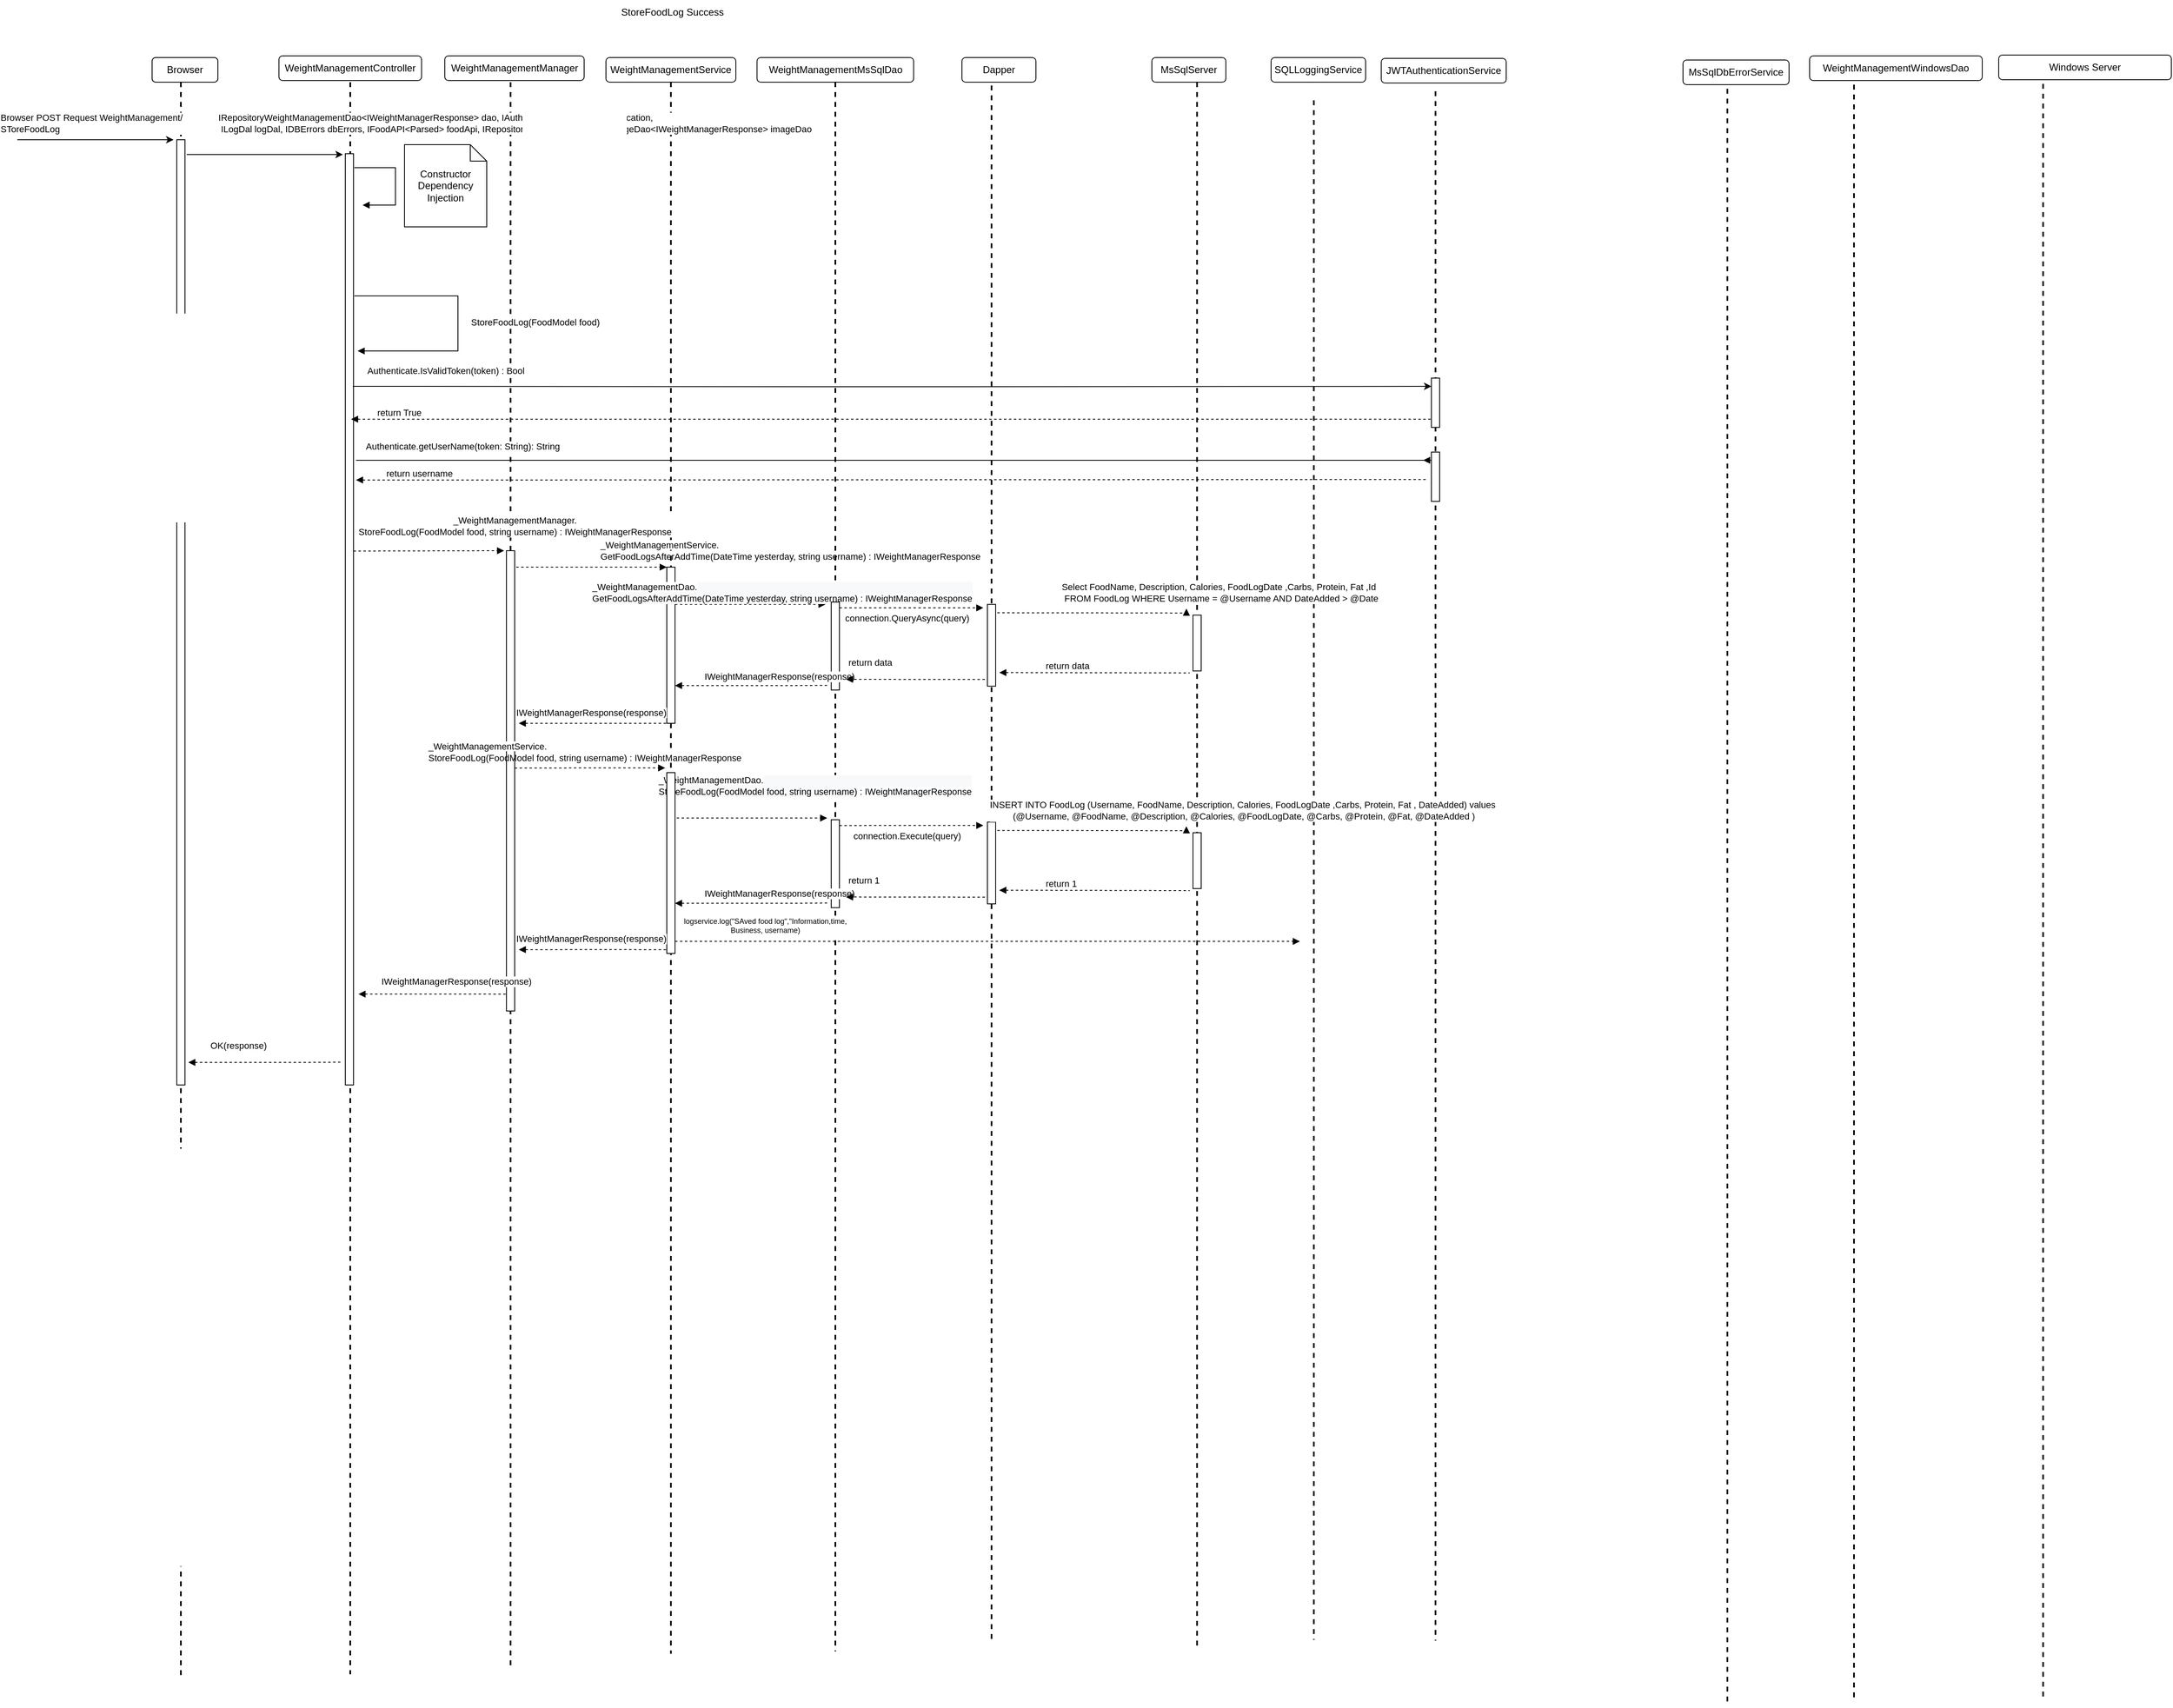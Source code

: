 <mxfile version="17.4.6" type="google" pages="4"><diagram id="Zu-n8dE4JaftM5KnnPa3" name="Success"><mxGraphModel grid="1" page="1" gridSize="10" guides="1" tooltips="1" connect="1" arrows="1" fold="1" pageScale="1" pageWidth="850" pageHeight="1100" math="0" shadow="0"><root><mxCell id="0"/><mxCell id="1" parent="0"/><mxCell id="gEZreNW8Lg-8bu7KFCgB-1" value="WeightManagementController" style="rounded=1;whiteSpace=wrap;html=1;" vertex="1" parent="1"><mxGeometry x="368.25" y="88" width="173.5" height="30" as="geometry"/></mxCell><mxCell id="gEZreNW8Lg-8bu7KFCgB-2" value="WeightManagementService" style="rounded=1;whiteSpace=wrap;html=1;" vertex="1" parent="1"><mxGeometry x="766" y="90" width="158" height="30" as="geometry"/></mxCell><mxCell id="gEZreNW8Lg-8bu7KFCgB-3" value="MsSqlServer" style="rounded=1;whiteSpace=wrap;html=1;" vertex="1" parent="1"><mxGeometry x="1430" y="90" width="90" height="30" as="geometry"/></mxCell><mxCell id="gEZreNW8Lg-8bu7KFCgB-4" value="WeightManagementManager" style="rounded=1;whiteSpace=wrap;html=1;" vertex="1" parent="1"><mxGeometry x="570" y="88" width="169.5" height="30" as="geometry"/></mxCell><mxCell id="gEZreNW8Lg-8bu7KFCgB-5" value="" style="line;strokeWidth=2;direction=south;html=1;dashed=1;" vertex="1" parent="1"><mxGeometry x="450" y="120" width="10" height="1937" as="geometry"/></mxCell><mxCell id="gEZreNW8Lg-8bu7KFCgB-6" value="" style="line;strokeWidth=2;direction=south;html=1;dashed=1;" vertex="1" parent="1"><mxGeometry x="645" y="120" width="10" height="1929" as="geometry"/></mxCell><mxCell id="gEZreNW8Lg-8bu7KFCgB-7" value="" style="line;strokeWidth=2;direction=south;html=1;dashed=1;" vertex="1" parent="1"><mxGeometry x="840" y="120" width="10" height="1912" as="geometry"/></mxCell><mxCell id="gEZreNW8Lg-8bu7KFCgB-8" value="" style="line;strokeWidth=2;direction=south;html=1;dashed=1;" vertex="1" parent="1"><mxGeometry x="1480" y="120" width="10" height="1908" as="geometry"/></mxCell><mxCell id="gEZreNW8Lg-8bu7KFCgB-9" value="StoreFoodLog Success" style="text;html=1;strokeColor=none;fillColor=none;align=center;verticalAlign=middle;whiteSpace=wrap;rounded=0;" vertex="1" parent="1"><mxGeometry x="776" y="20" width="142" height="30" as="geometry"/></mxCell><mxCell id="gEZreNW8Lg-8bu7KFCgB-11" value="" style="line;strokeWidth=2;direction=south;html=1;dashed=1;" vertex="1" parent="1"><mxGeometry x="1040" y="120" width="10" height="1909" as="geometry"/></mxCell><mxCell id="gEZreNW8Lg-8bu7KFCgB-12" value="" style="line;strokeWidth=2;direction=south;html=1;dashed=1;" vertex="1" parent="1"><mxGeometry x="1622" y="142" width="10" height="1873" as="geometry"/></mxCell><mxCell id="gEZreNW8Lg-8bu7KFCgB-13" value="SQLLoggingService" style="rounded=1;whiteSpace=wrap;html=1;" vertex="1" parent="1"><mxGeometry x="1575" y="90" width="115" height="30" as="geometry"/></mxCell><mxCell id="gEZreNW8Lg-8bu7KFCgB-14" value="Program.cs" style="rounded=1;whiteSpace=wrap;html=1;" vertex="1" parent="1"><mxGeometry x="214" y="90" width="80" height="30" as="geometry"/></mxCell><mxCell id="gEZreNW8Lg-8bu7KFCgB-15" value="" style="line;strokeWidth=2;direction=south;html=1;dashed=1;" vertex="1" parent="1"><mxGeometry x="244" y="120" width="10" height="1942" as="geometry"/></mxCell><mxCell id="gEZreNW8Lg-8bu7KFCgB-16" value="" style="html=1;points=[];perimeter=orthogonalPerimeter;" vertex="1" parent="1"><mxGeometry x="244" y="190" width="10" height="1150" as="geometry"/></mxCell><mxCell id="gEZreNW8Lg-8bu7KFCgB-17" value="" style="html=1;points=[];perimeter=orthogonalPerimeter;" vertex="1" parent="1"><mxGeometry x="449" y="207" width="10" height="1133" as="geometry"/></mxCell><mxCell id="gEZreNW8Lg-8bu7KFCgB-18" value="" style="line;strokeWidth=2;direction=south;html=1;dashed=1;" vertex="1" parent="1"><mxGeometry x="1230" y="124" width="10" height="1894" as="geometry"/></mxCell><mxCell id="gEZreNW8Lg-8bu7KFCgB-19" value="Dapper" style="rounded=1;whiteSpace=wrap;html=1;" vertex="1" parent="1"><mxGeometry x="1199" y="90" width="90" height="30" as="geometry"/></mxCell><mxCell id="gEZreNW8Lg-8bu7KFCgB-20" value="" style="line;strokeWidth=2;direction=south;html=1;dashed=1;" vertex="1" parent="1"><mxGeometry x="1770" y="131" width="10" height="1885" as="geometry"/></mxCell><mxCell id="gEZreNW8Lg-8bu7KFCgB-21" value="JWTAuthenticationService" style="rounded=1;whiteSpace=wrap;html=1;" vertex="1" parent="1"><mxGeometry x="1709" y="91" width="152" height="30" as="geometry"/></mxCell><mxCell id="gEZreNW8Lg-8bu7KFCgB-22" value="Browser" style="rounded=1;whiteSpace=wrap;html=1;" vertex="1" parent="1"><mxGeometry x="214" y="90" width="80" height="30" as="geometry"/></mxCell><mxCell id="gEZreNW8Lg-8bu7KFCgB-23" value="" style="endArrow=classic;html=1;rounded=0;" edge="1" parent="1"><mxGeometry width="50" height="50" relative="1" as="geometry"><mxPoint x="50" y="190" as="sourcePoint"/><mxPoint x="240" y="190" as="targetPoint"/></mxGeometry></mxCell><mxCell id="gEZreNW8Lg-8bu7KFCgB-24" value="&lt;div style=&quot;text-align: left&quot;&gt;&lt;div&gt;Browser POST Request WeightManagement/&lt;/div&gt;SToreFoodLog&lt;br&gt;&lt;/div&gt;" style="edgeLabel;html=1;align=center;verticalAlign=middle;resizable=0;points=[];" vertex="1" connectable="0" parent="gEZreNW8Lg-8bu7KFCgB-23"><mxGeometry x="0.567" y="-1" relative="1" as="geometry"><mxPoint x="-59" y="-21" as="offset"/></mxGeometry></mxCell><mxCell id="gEZreNW8Lg-8bu7KFCgB-25" value="" style="endArrow=classic;html=1;rounded=0;" edge="1" parent="1"><mxGeometry width="50" height="50" relative="1" as="geometry"><mxPoint x="256" y="208" as="sourcePoint"/><mxPoint x="446" y="208" as="targetPoint"/></mxGeometry></mxCell><mxCell id="gEZreNW8Lg-8bu7KFCgB-26" value="&lt;div style=&quot;text-align: left&quot;&gt;IRepositoryWeightManagementDao&amp;lt;IWeightManagerResponse&amp;gt; dao, IAuthenticationService authentication,&lt;/div&gt;&lt;div style=&quot;text-align: left&quot;&gt;&amp;nbsp;ILogDal logDal, IDBErrors dbErrors, IFoodAPI&amp;lt;Parsed&amp;gt; foodApi, IRepositoryWeightManagementImageDao&amp;lt;IWeightManagerResponse&amp;gt; imageDao&lt;br&gt;&lt;/div&gt;" style="edgeLabel;html=1;align=center;verticalAlign=middle;resizable=0;points=[];" vertex="1" connectable="0" parent="gEZreNW8Lg-8bu7KFCgB-25"><mxGeometry x="0.567" y="-1" relative="1" as="geometry"><mxPoint x="250" y="-39" as="offset"/></mxGeometry></mxCell><mxCell id="gEZreNW8Lg-8bu7KFCgB-27" value="" style="endArrow=block;endFill=1;html=1;edgeStyle=orthogonalEdgeStyle;align=left;verticalAlign=top;rounded=0;" edge="1" parent="1"><mxGeometry x="-1" relative="1" as="geometry"><mxPoint x="460" y="224.03" as="sourcePoint"/><mxPoint x="470" y="269.53" as="targetPoint"/><Array as="points"><mxPoint x="510" y="224.03"/><mxPoint x="510" y="269.03"/></Array></mxGeometry></mxCell><mxCell id="gEZreNW8Lg-8bu7KFCgB-28" value="Constructor Dependency Injection" style="shape=note;size=20;whiteSpace=wrap;html=1;" vertex="1" parent="1"><mxGeometry x="521" y="196" width="100" height="100" as="geometry"/></mxCell><mxCell id="gEZreNW8Lg-8bu7KFCgB-29" value="StoreFoodLog(FoodModel food)" style="endArrow=block;endFill=1;html=1;edgeStyle=orthogonalEdgeStyle;align=left;verticalAlign=top;rounded=0;" edge="1" parent="1"><mxGeometry x="-0.082" y="14" relative="1" as="geometry"><mxPoint x="460" y="380" as="sourcePoint"/><mxPoint x="464" y="447" as="targetPoint"/><Array as="points"><mxPoint x="586" y="380"/><mxPoint x="586" y="447"/></Array><mxPoint as="offset"/></mxGeometry></mxCell><mxCell id="gEZreNW8Lg-8bu7KFCgB-30" value="" style="html=1;points=[];perimeter=orthogonalPerimeter;" vertex="1" parent="1"><mxGeometry x="645" y="690" width="10" height="560" as="geometry"/></mxCell><mxCell id="gEZreNW8Lg-8bu7KFCgB-31" value="" style="endArrow=none;endFill=0;html=1;edgeStyle=orthogonalEdgeStyle;align=left;verticalAlign=top;rounded=0;startArrow=block;startFill=1;dashed=1;" edge="1" parent="1"><mxGeometry x="-1" relative="1" as="geometry"><mxPoint x="258" y="1312.52" as="sourcePoint"/><mxPoint x="443" y="1312.26" as="targetPoint"/><Array as="points"><mxPoint x="398" y="1312.26"/><mxPoint x="398" y="1312.26"/></Array></mxGeometry></mxCell><mxCell id="gEZreNW8Lg-8bu7KFCgB-32" value="&lt;span style=&quot;text-align: center&quot;&gt;OK(&lt;/span&gt;&lt;span style=&quot;text-align: center&quot;&gt;response)&lt;/span&gt;&lt;span style=&quot;text-align: center&quot;&gt;&lt;br&gt;&lt;br&gt;&lt;/span&gt;" style="edgeLabel;resizable=0;html=1;align=left;verticalAlign=bottom;" connectable="0" vertex="1" parent="gEZreNW8Lg-8bu7KFCgB-31"><mxGeometry x="-1" relative="1" as="geometry"><mxPoint x="25" y="1" as="offset"/></mxGeometry></mxCell><mxCell id="gEZreNW8Lg-8bu7KFCgB-51" value="" style="endArrow=block;endFill=1;html=1;edgeStyle=orthogonalEdgeStyle;align=left;verticalAlign=top;rounded=0;exitX=1.133;exitY=0.18;exitDx=0;exitDy=0;exitPerimeter=0;entryX=-0.055;entryY=0.009;entryDx=0;entryDy=0;entryPerimeter=0;dashed=1;" edge="1" parent="1"><mxGeometry x="-1" relative="1" as="geometry"><mxPoint x="459.0" y="690.38" as="sourcePoint"/><mxPoint x="642.12" y="690.01" as="targetPoint"/><Array as="points"><mxPoint x="642.67" y="690.38"/></Array></mxGeometry></mxCell><mxCell id="gEZreNW8Lg-8bu7KFCgB-52" value="_WeightManagementManager.&lt;br&gt;&lt;span style=&quot;text-align: left&quot;&gt;StoreFoodLog(FoodModel food, string username)&lt;/span&gt;&amp;nbsp;: IWeightManagerResponse&lt;span style=&quot;text-align: left&quot;&gt;&lt;br&gt;&lt;/span&gt;" style="edgeLabel;html=1;align=center;verticalAlign=middle;resizable=0;points=[];" vertex="1" connectable="0" parent="gEZreNW8Lg-8bu7KFCgB-51"><mxGeometry x="-0.158" y="2" relative="1" as="geometry"><mxPoint x="119" y="-28" as="offset"/></mxGeometry></mxCell><mxCell id="gEZreNW8Lg-8bu7KFCgB-56" value="" style="endArrow=block;endFill=1;html=1;edgeStyle=orthogonalEdgeStyle;align=left;verticalAlign=top;rounded=0;startArrow=none;startFill=0;dashed=1;" edge="1" parent="1"><mxGeometry x="-1" relative="1" as="geometry"><mxPoint x="850" y="1165.29" as="sourcePoint"/><mxPoint x="1610" y="1165.29" as="targetPoint"/><Array as="points"><mxPoint x="1508.5" y="1165.25"/></Array></mxGeometry></mxCell><mxCell id="gEZreNW8Lg-8bu7KFCgB-57" value="&lt;div style=&quot;font-size: 9px ; text-align: center&quot;&gt;logservice.log(&quot;SAved food log&quot;,&quot;Information,time,&lt;/div&gt;&lt;div style=&quot;font-size: 9px ; text-align: center&quot;&gt;Business, username)&lt;/div&gt;" style="edgeLabel;resizable=0;html=1;align=left;verticalAlign=bottom;" connectable="0" vertex="1" parent="gEZreNW8Lg-8bu7KFCgB-56"><mxGeometry x="-1" relative="1" as="geometry"><mxPoint x="9" y="-6" as="offset"/></mxGeometry></mxCell><mxCell id="gEZreNW8Lg-8bu7KFCgB-129" value="" style="line;strokeWidth=2;direction=south;html=1;dashed=1;" vertex="1" parent="1"><mxGeometry x="2125" y="128" width="10" height="1968" as="geometry"/></mxCell><mxCell id="gEZreNW8Lg-8bu7KFCgB-130" value="MsSqlDbErrorService" style="rounded=1;whiteSpace=wrap;html=1;" vertex="1" parent="1"><mxGeometry x="2076" y="93" width="129" height="30" as="geometry"/></mxCell><mxCell id="gEZreNW8Lg-8bu7KFCgB-132" value="" style="endArrow=classic;html=1;rounded=0;edgeStyle=orthogonalEdgeStyle;entryX=0;entryY=0.167;entryDx=0;entryDy=0;entryPerimeter=0;" edge="1" parent="1" target="gEZreNW8Lg-8bu7KFCgB-139"><mxGeometry relative="1" as="geometry"><mxPoint x="458" y="490" as="sourcePoint"/><mxPoint x="1760" y="490" as="targetPoint"/></mxGeometry></mxCell><mxCell id="gEZreNW8Lg-8bu7KFCgB-133" value="Authenticate.IsValidToken(token) : Bool" style="edgeLabel;resizable=0;html=1;align=center;verticalAlign=middle;" connectable="0" vertex="1" parent="gEZreNW8Lg-8bu7KFCgB-132"><mxGeometry relative="1" as="geometry"><mxPoint x="-544" y="-20" as="offset"/></mxGeometry></mxCell><mxCell id="gEZreNW8Lg-8bu7KFCgB-134" value="" style="endArrow=none;endFill=0;html=1;edgeStyle=orthogonalEdgeStyle;align=left;verticalAlign=top;rounded=0;startArrow=block;startFill=1;dashed=1;entryX=0.462;entryY=-29.044;entryDx=0;entryDy=0;entryPerimeter=0;" edge="1" parent="1"><mxGeometry x="-1" relative="1" as="geometry"><mxPoint x="456" y="530" as="sourcePoint"/><mxPoint x="1778.44" y="528.806" as="targetPoint"/><Array as="points"><mxPoint x="1770" y="530"/><mxPoint x="1770" y="529"/></Array></mxGeometry></mxCell><mxCell id="gEZreNW8Lg-8bu7KFCgB-135" value="return True" style="edgeLabel;resizable=0;html=1;align=left;verticalAlign=bottom;" connectable="0" vertex="1" parent="gEZreNW8Lg-8bu7KFCgB-134"><mxGeometry x="-1" relative="1" as="geometry"><mxPoint x="30" as="offset"/></mxGeometry></mxCell><mxCell id="gEZreNW8Lg-8bu7KFCgB-136" value="Authenticate.getUserName(token: String): String" style="endArrow=block;endFill=1;html=1;edgeStyle=orthogonalEdgeStyle;align=left;verticalAlign=top;rounded=0;" edge="1" parent="1"><mxGeometry x="-0.985" y="30" relative="1" as="geometry"><mxPoint x="462" y="580" as="sourcePoint"/><mxPoint x="1760" y="580" as="targetPoint"/><mxPoint as="offset"/><Array as="points"><mxPoint x="1780" y="580"/></Array></mxGeometry></mxCell><mxCell id="gEZreNW8Lg-8bu7KFCgB-137" value="" style="endArrow=none;endFill=0;html=1;edgeStyle=orthogonalEdgeStyle;align=left;verticalAlign=top;rounded=0;startArrow=block;startFill=1;dashed=1;entryX=-0.438;entryY=0.556;entryDx=0;entryDy=0;entryPerimeter=0;" edge="1" parent="1" target="gEZreNW8Lg-8bu7KFCgB-140"><mxGeometry x="-1" relative="1" as="geometry"><mxPoint x="462" y="604" as="sourcePoint"/><mxPoint x="1772" y="604" as="targetPoint"/><Array as="points"><mxPoint x="601" y="604"/></Array></mxGeometry></mxCell><mxCell id="gEZreNW8Lg-8bu7KFCgB-138" value="return username" style="edgeLabel;resizable=0;html=1;align=left;verticalAlign=bottom;" connectable="0" vertex="1" parent="gEZreNW8Lg-8bu7KFCgB-137"><mxGeometry x="-1" relative="1" as="geometry"><mxPoint x="35" as="offset"/></mxGeometry></mxCell><mxCell id="gEZreNW8Lg-8bu7KFCgB-139" value="" style="html=1;points=[];perimeter=orthogonalPerimeter;" vertex="1" parent="1"><mxGeometry x="1770" y="480" width="10" height="60" as="geometry"/></mxCell><mxCell id="gEZreNW8Lg-8bu7KFCgB-140" value="" style="html=1;points=[];perimeter=orthogonalPerimeter;" vertex="1" parent="1"><mxGeometry x="1770" y="570" width="10" height="60" as="geometry"/></mxCell><mxCell id="_J33T24dU0ndYMFvRwaN-41" value="" style="endArrow=none;endFill=0;html=1;edgeStyle=orthogonalEdgeStyle;align=left;verticalAlign=top;rounded=0;startArrow=block;startFill=1;dashed=1;" edge="1" parent="1"><mxGeometry x="-1" relative="1" as="geometry"><mxPoint x="465" y="1229.41" as="sourcePoint"/><mxPoint x="645" y="1229.46" as="targetPoint"/><Array as="points"><mxPoint x="600" y="1229.41"/><mxPoint x="600" y="1229.41"/></Array></mxGeometry></mxCell><mxCell id="_J33T24dU0ndYMFvRwaN-42" value="&lt;span style=&quot;text-align: center&quot;&gt;IWeightManagerResponse(response)&lt;/span&gt;" style="edgeLabel;resizable=0;html=1;align=left;verticalAlign=bottom;" connectable="0" vertex="1" parent="_J33T24dU0ndYMFvRwaN-41"><mxGeometry x="-1" relative="1" as="geometry"><mxPoint x="26" y="-7" as="offset"/></mxGeometry></mxCell><mxCell id="SjA-UsDPnyYuA9Mtx6YP-1" value="WeightManagementMsSqlDao" style="rounded=1;whiteSpace=wrap;html=1;" vertex="1" parent="1"><mxGeometry x="949.75" y="90" width="190.5" height="30" as="geometry"/></mxCell><mxCell id="vQdsput2Xaz9jqljAzDK-16" value="" style="line;strokeWidth=2;direction=south;html=1;dashed=1;" vertex="1" parent="1"><mxGeometry x="2279" y="123" width="10" height="1968" as="geometry"/></mxCell><mxCell id="vQdsput2Xaz9jqljAzDK-17" value="WeightManagementWindowsDao" style="rounded=1;whiteSpace=wrap;html=1;" vertex="1" parent="1"><mxGeometry x="2230" y="88" width="210" height="30" as="geometry"/></mxCell><mxCell id="NM9GSzSNZOrJNY-sleNk-1" value="" style="line;strokeWidth=2;direction=south;html=1;dashed=1;" vertex="1" parent="1"><mxGeometry x="2509" y="122" width="10" height="1968" as="geometry"/></mxCell><mxCell id="NM9GSzSNZOrJNY-sleNk-2" value="Windows Server" style="rounded=1;whiteSpace=wrap;html=1;" vertex="1" parent="1"><mxGeometry x="2460" y="87" width="210" height="30" as="geometry"/></mxCell><mxCell id="qDM5RCCGWDr6JpFCm3sM-1" value="" style="endArrow=block;endFill=1;html=1;edgeStyle=orthogonalEdgeStyle;align=left;verticalAlign=top;rounded=0;exitX=1.133;exitY=0.18;exitDx=0;exitDy=0;exitPerimeter=0;entryX=-0.055;entryY=0.009;entryDx=0;entryDy=0;entryPerimeter=0;dashed=1;" edge="1" parent="1"><mxGeometry x="-1" relative="1" as="geometry"><mxPoint x="852.0" y="1015.29" as="sourcePoint"/><mxPoint x="1035.12" y="1015.33" as="targetPoint"/><Array as="points"><mxPoint x="1035.67" y="1015.7"/></Array></mxGeometry></mxCell><mxCell id="qDM5RCCGWDr6JpFCm3sM-2" value="&lt;div style=&quot;text-align: left&quot;&gt;&lt;div style=&quot;background-color: rgb(248 , 249 , 250)&quot;&gt;&lt;div&gt;&lt;span style=&quot;text-align: center ; background-color: rgb(255 , 255 , 255)&quot;&gt;_WeightManagementDao.&lt;/span&gt;&lt;br style=&quot;text-align: center&quot;&gt;StoreFoodLog(FoodModel food, string username)&lt;span style=&quot;text-align: center ; background-color: rgb(255 , 255 , 255)&quot;&gt;&amp;nbsp;: IWeightManagerResponse&lt;/span&gt;&lt;br&gt;&lt;/div&gt;&lt;/div&gt;&lt;/div&gt;" style="edgeLabel;html=1;align=center;verticalAlign=middle;resizable=0;points=[];" connectable="0" vertex="1" parent="qDM5RCCGWDr6JpFCm3sM-1"><mxGeometry x="-0.323" relative="1" as="geometry"><mxPoint x="106" y="-40" as="offset"/></mxGeometry></mxCell><mxCell id="qDM5RCCGWDr6JpFCm3sM-3" value="" style="html=1;points=[];perimeter=orthogonalPerimeter;" vertex="1" parent="1"><mxGeometry x="1040" y="1017.31" width="10" height="107" as="geometry"/></mxCell><mxCell id="qDM5RCCGWDr6JpFCm3sM-4" value="" style="html=1;points=[];perimeter=orthogonalPerimeter;" vertex="1" parent="1"><mxGeometry x="1480" y="1033.14" width="10" height="67.94" as="geometry"/></mxCell><mxCell id="qDM5RCCGWDr6JpFCm3sM-5" value="&lt;br&gt;" style="endArrow=block;endFill=1;html=1;edgeStyle=orthogonalEdgeStyle;align=left;verticalAlign=top;rounded=0;exitX=1.133;exitY=0.18;exitDx=0;exitDy=0;exitPerimeter=0;dashed=1;" edge="1" parent="1"><mxGeometry x="1" y="37" relative="1" as="geometry"><mxPoint x="1050" y="1024.32" as="sourcePoint"/><mxPoint x="1225" y="1024.31" as="targetPoint"/><Array as="points"><mxPoint x="1133" y="1024.61"/><mxPoint x="1215" y="1024.61"/></Array><mxPoint y="3" as="offset"/></mxGeometry></mxCell><mxCell id="qDM5RCCGWDr6JpFCm3sM-6" value="connection.Execute(query)" style="edgeLabel;html=1;align=center;verticalAlign=middle;resizable=0;points=[];" connectable="0" vertex="1" parent="qDM5RCCGWDr6JpFCm3sM-5"><mxGeometry x="-0.161" y="-5" relative="1" as="geometry"><mxPoint x="8" y="7" as="offset"/></mxGeometry></mxCell><mxCell id="qDM5RCCGWDr6JpFCm3sM-7" value="" style="endArrow=none;endFill=0;html=1;edgeStyle=orthogonalEdgeStyle;align=left;verticalAlign=top;rounded=0;startArrow=block;startFill=1;dashed=1;" edge="1" parent="1"><mxGeometry x="-1" relative="1" as="geometry"><mxPoint x="850" y="1118.9" as="sourcePoint"/><mxPoint x="1035" y="1118.64" as="targetPoint"/><Array as="points"><mxPoint x="990" y="1118.59"/><mxPoint x="990" y="1118.59"/></Array></mxGeometry></mxCell><mxCell id="qDM5RCCGWDr6JpFCm3sM-8" value="&lt;span style=&quot;text-align: center&quot;&gt;IWeightManagerResponse(response)&lt;/span&gt;" style="edgeLabel;resizable=0;html=1;align=left;verticalAlign=bottom;" connectable="0" vertex="1" parent="qDM5RCCGWDr6JpFCm3sM-7"><mxGeometry x="-1" relative="1" as="geometry"><mxPoint x="34" y="-3" as="offset"/></mxGeometry></mxCell><mxCell id="qDM5RCCGWDr6JpFCm3sM-9" value="" style="endArrow=none;endFill=0;html=1;edgeStyle=orthogonalEdgeStyle;align=left;verticalAlign=top;rounded=0;startArrow=block;startFill=1;dashed=1;" edge="1" parent="1"><mxGeometry x="-1" relative="1" as="geometry"><mxPoint x="1244.38" y="1103.08" as="sourcePoint"/><mxPoint x="1476.0" y="1103.52" as="targetPoint"/><Array as="points"><mxPoint x="1265" y="1103.31"/></Array></mxGeometry></mxCell><mxCell id="qDM5RCCGWDr6JpFCm3sM-10" value="return 1" style="edgeLabel;resizable=0;html=1;align=left;verticalAlign=bottom;" connectable="0" vertex="1" parent="qDM5RCCGWDr6JpFCm3sM-9"><mxGeometry x="-1" relative="1" as="geometry"><mxPoint x="55" as="offset"/></mxGeometry></mxCell><mxCell id="qDM5RCCGWDr6JpFCm3sM-11" value="" style="html=1;points=[];perimeter=orthogonalPerimeter;" vertex="1" parent="1"><mxGeometry x="1230" y="1020.1" width="10" height="99.54" as="geometry"/></mxCell><mxCell id="qDM5RCCGWDr6JpFCm3sM-12" value="&lt;br&gt;" style="endArrow=block;endFill=1;html=1;edgeStyle=orthogonalEdgeStyle;align=left;verticalAlign=top;rounded=0;exitX=1.133;exitY=0.18;exitDx=0;exitDy=0;exitPerimeter=0;dashed=1;" edge="1" parent="1"><mxGeometry x="1" y="37" relative="1" as="geometry"><mxPoint x="1242.0" y="1030.35" as="sourcePoint"/><mxPoint x="1472.0" y="1025.31" as="targetPoint"/><Array as="points"><mxPoint x="1325" y="1030.64"/><mxPoint x="1407" y="1030.64"/></Array><mxPoint y="3" as="offset"/></mxGeometry></mxCell><mxCell id="qDM5RCCGWDr6JpFCm3sM-13" value="INSERT INTO FoodLog (Username, FoodName, Description, Calories, FoodLogDate ,Carbs, Protein, Fat , DateAdded) values&lt;br&gt;&amp;nbsp;(@Username, @FoodName, @Description, @Calories, @FoodLogDate, @Carbs, @Protein, @Fat, @DateAdded )" style="edgeLabel;html=1;align=center;verticalAlign=middle;resizable=0;points=[];" connectable="0" vertex="1" parent="qDM5RCCGWDr6JpFCm3sM-12"><mxGeometry x="-0.309" y="-1" relative="1" as="geometry"><mxPoint x="216" y="-26" as="offset"/></mxGeometry></mxCell><mxCell id="qDM5RCCGWDr6JpFCm3sM-14" value="" style="endArrow=none;endFill=0;html=1;edgeStyle=orthogonalEdgeStyle;align=left;verticalAlign=top;rounded=0;startArrow=block;startFill=1;dashed=1;" edge="1" parent="1"><mxGeometry x="-1" relative="1" as="geometry"><mxPoint x="1058.0" y="1111.31" as="sourcePoint"/><mxPoint x="1227.0" y="1111.48" as="targetPoint"/><Array as="points"><mxPoint x="1064" y="1111.31"/></Array></mxGeometry></mxCell><mxCell id="qDM5RCCGWDr6JpFCm3sM-15" value="return 1" style="edgeLabel;resizable=0;html=1;align=left;verticalAlign=bottom;" connectable="0" vertex="1" parent="qDM5RCCGWDr6JpFCm3sM-14"><mxGeometry x="-1" relative="1" as="geometry"><mxPoint x="1" y="-12" as="offset"/></mxGeometry></mxCell><mxCell id="qDM5RCCGWDr6JpFCm3sM-16" value="" style="html=1;points=[];perimeter=orthogonalPerimeter;" vertex="1" parent="1"><mxGeometry x="840" y="960" width="10" height="220" as="geometry"/></mxCell><mxCell id="qDM5RCCGWDr6JpFCm3sM-17" value="" style="endArrow=none;endFill=0;html=1;edgeStyle=orthogonalEdgeStyle;align=left;verticalAlign=top;rounded=0;startArrow=block;startFill=1;dashed=1;" edge="1" parent="1"><mxGeometry x="-1" relative="1" as="geometry"><mxPoint x="660" y="1175.32" as="sourcePoint"/><mxPoint x="840" y="1175.37" as="targetPoint"/><Array as="points"><mxPoint x="795" y="1175.32"/><mxPoint x="795" y="1175.32"/></Array></mxGeometry></mxCell><mxCell id="qDM5RCCGWDr6JpFCm3sM-18" value="&lt;span style=&quot;text-align: center&quot;&gt;IWeightManagerResponse(response)&lt;/span&gt;" style="edgeLabel;resizable=0;html=1;align=left;verticalAlign=bottom;" connectable="0" vertex="1" parent="qDM5RCCGWDr6JpFCm3sM-17"><mxGeometry x="-1" relative="1" as="geometry"><mxPoint x="-5" y="-5" as="offset"/></mxGeometry></mxCell><mxCell id="qDM5RCCGWDr6JpFCm3sM-19" value="" style="endArrow=block;endFill=1;html=1;edgeStyle=orthogonalEdgeStyle;align=left;verticalAlign=top;rounded=0;exitX=1.133;exitY=0.18;exitDx=0;exitDy=0;exitPerimeter=0;entryX=-0.055;entryY=0.009;entryDx=0;entryDy=0;entryPerimeter=0;dashed=1;" edge="1" parent="1"><mxGeometry x="-1" relative="1" as="geometry"><mxPoint x="655" y="954.32" as="sourcePoint"/><mxPoint x="838.12" y="954.32" as="targetPoint"/><Array as="points"><mxPoint x="838.67" y="954.69"/></Array></mxGeometry></mxCell><mxCell id="qDM5RCCGWDr6JpFCm3sM-20" value="&lt;div style=&quot;text-align: left&quot;&gt;&lt;span style=&quot;text-align: center ; background-color: rgb(255 , 255 , 255)&quot;&gt;_WeightManagementService.&lt;/span&gt;&lt;br style=&quot;text-align: center&quot;&gt;StoreFoodLog(FoodModel food, string username)&lt;span style=&quot;text-align: center ; background-color: rgb(255 , 255 , 255)&quot;&gt;&amp;nbsp;: IWeightManagerResponse&lt;/span&gt;&lt;br&gt;&lt;/div&gt;" style="edgeLabel;html=1;align=center;verticalAlign=middle;resizable=0;points=[];labelBackgroundColor=none;" connectable="0" vertex="1" parent="qDM5RCCGWDr6JpFCm3sM-19"><mxGeometry x="-0.323" relative="1" as="geometry"><mxPoint x="23" y="-20" as="offset"/></mxGeometry></mxCell><mxCell id="ITlmt4MPpYLuHQh-we6f-1" value="" style="endArrow=block;endFill=1;html=1;edgeStyle=orthogonalEdgeStyle;align=left;verticalAlign=top;rounded=0;exitX=1.133;exitY=0.18;exitDx=0;exitDy=0;exitPerimeter=0;entryX=-0.055;entryY=0.009;entryDx=0;entryDy=0;entryPerimeter=0;dashed=1;" edge="1" parent="1"><mxGeometry x="-1" relative="1" as="geometry"><mxPoint x="656.86" y="710.03" as="sourcePoint"/><mxPoint x="839.98" y="710.03" as="targetPoint"/><Array as="points"><mxPoint x="840.53" y="710.4"/></Array></mxGeometry></mxCell><mxCell id="ITlmt4MPpYLuHQh-we6f-2" value="&lt;div style=&quot;text-align: left&quot;&gt;&lt;span style=&quot;text-align: center ; background-color: rgb(255 , 255 , 255)&quot;&gt;_WeightManagementService.&lt;/span&gt;&lt;br style=&quot;text-align: center&quot;&gt;GetFoodLogsAfterAddTime(DateTime yesterday, string username)&lt;span style=&quot;text-align: center ; background-color: rgb(255 , 255 , 255)&quot;&gt;&amp;nbsp;: IWeightManagerResponse&lt;/span&gt;&lt;br&gt;&lt;/div&gt;" style="edgeLabel;html=1;align=center;verticalAlign=middle;resizable=0;points=[];labelBackgroundColor=none;" connectable="0" vertex="1" parent="ITlmt4MPpYLuHQh-we6f-1"><mxGeometry x="-0.323" relative="1" as="geometry"><mxPoint x="271" y="-20" as="offset"/></mxGeometry></mxCell><mxCell id="ITlmt4MPpYLuHQh-we6f-3" value="" style="html=1;points=[];perimeter=orthogonalPerimeter;" vertex="1" parent="1"><mxGeometry x="840" y="710" width="10" height="190" as="geometry"/></mxCell><mxCell id="ITlmt4MPpYLuHQh-we6f-4" value="" style="endArrow=block;endFill=1;html=1;edgeStyle=orthogonalEdgeStyle;align=left;verticalAlign=top;rounded=0;exitX=1.133;exitY=0.18;exitDx=0;exitDy=0;exitPerimeter=0;entryX=-0.055;entryY=0.009;entryDx=0;entryDy=0;entryPerimeter=0;dashed=1;" edge="1" parent="1"><mxGeometry x="-1" relative="1" as="geometry"><mxPoint x="850.0" y="755.3" as="sourcePoint"/><mxPoint x="1033.12" y="755.33" as="targetPoint"/><Array as="points"><mxPoint x="1033.67" y="755.7"/></Array></mxGeometry></mxCell><mxCell id="ITlmt4MPpYLuHQh-we6f-5" value="&lt;div style=&quot;text-align: left&quot;&gt;&lt;div style=&quot;background-color: rgb(248 , 249 , 250)&quot;&gt;&lt;div&gt;&lt;span style=&quot;text-align: center ; background-color: rgb(255 , 255 , 255)&quot;&gt;_WeightManagementDao.&lt;/span&gt;&lt;br style=&quot;text-align: center&quot;&gt;GetFoodLogsAfterAddTime(DateTime yesterday, string username)&lt;span style=&quot;text-align: center ; background-color: rgb(255 , 255 , 255)&quot;&gt;&amp;nbsp;&lt;/span&gt;&lt;span style=&quot;text-align: center ; background-color: rgb(255 , 255 , 255)&quot;&gt;: IWeightManagerResponse&lt;/span&gt;&lt;br&gt;&lt;/div&gt;&lt;/div&gt;&lt;/div&gt;" style="edgeLabel;html=1;align=center;verticalAlign=middle;resizable=0;points=[];" connectable="0" vertex="1" parent="ITlmt4MPpYLuHQh-we6f-4"><mxGeometry x="-0.323" relative="1" as="geometry"><mxPoint x="68" y="-15" as="offset"/></mxGeometry></mxCell><mxCell id="ITlmt4MPpYLuHQh-we6f-6" value="" style="html=1;points=[];perimeter=orthogonalPerimeter;" vertex="1" parent="1"><mxGeometry x="1040" y="752.51" width="10" height="107" as="geometry"/></mxCell><mxCell id="ITlmt4MPpYLuHQh-we6f-7" value="" style="html=1;points=[];perimeter=orthogonalPerimeter;" vertex="1" parent="1"><mxGeometry x="1480" y="768.34" width="10" height="67.94" as="geometry"/></mxCell><mxCell id="ITlmt4MPpYLuHQh-we6f-8" value="&lt;br&gt;" style="endArrow=block;endFill=1;html=1;edgeStyle=orthogonalEdgeStyle;align=left;verticalAlign=top;rounded=0;exitX=1.133;exitY=0.18;exitDx=0;exitDy=0;exitPerimeter=0;dashed=1;" edge="1" parent="1"><mxGeometry x="1" y="37" relative="1" as="geometry"><mxPoint x="1050" y="759.52" as="sourcePoint"/><mxPoint x="1225" y="759.51" as="targetPoint"/><Array as="points"><mxPoint x="1133" y="759.81"/><mxPoint x="1215" y="759.81"/></Array><mxPoint y="3" as="offset"/></mxGeometry></mxCell><mxCell id="ITlmt4MPpYLuHQh-we6f-9" value="connection.QueryAsync(query)" style="edgeLabel;html=1;align=center;verticalAlign=middle;resizable=0;points=[];" connectable="0" vertex="1" parent="ITlmt4MPpYLuHQh-we6f-8"><mxGeometry x="-0.161" y="-5" relative="1" as="geometry"><mxPoint x="8" y="7" as="offset"/></mxGeometry></mxCell><mxCell id="ITlmt4MPpYLuHQh-we6f-10" value="" style="endArrow=none;endFill=0;html=1;edgeStyle=orthogonalEdgeStyle;align=left;verticalAlign=top;rounded=0;startArrow=block;startFill=1;dashed=1;" edge="1" parent="1"><mxGeometry x="-1" relative="1" as="geometry"><mxPoint x="850" y="854.1" as="sourcePoint"/><mxPoint x="1035" y="853.84" as="targetPoint"/><Array as="points"><mxPoint x="990" y="853.79"/><mxPoint x="990" y="853.79"/></Array></mxGeometry></mxCell><mxCell id="ITlmt4MPpYLuHQh-we6f-11" value="&lt;span style=&quot;text-align: center&quot;&gt;IWeightManagerResponse(response)&lt;/span&gt;" style="edgeLabel;resizable=0;html=1;align=left;verticalAlign=bottom;" connectable="0" vertex="1" parent="ITlmt4MPpYLuHQh-we6f-10"><mxGeometry x="-1" relative="1" as="geometry"><mxPoint x="34" y="-3" as="offset"/></mxGeometry></mxCell><mxCell id="ITlmt4MPpYLuHQh-we6f-12" value="" style="endArrow=none;endFill=0;html=1;edgeStyle=orthogonalEdgeStyle;align=left;verticalAlign=top;rounded=0;startArrow=block;startFill=1;dashed=1;" edge="1" parent="1"><mxGeometry x="-1" relative="1" as="geometry"><mxPoint x="1244.38" y="838.28" as="sourcePoint"/><mxPoint x="1476.0" y="838.72" as="targetPoint"/><Array as="points"><mxPoint x="1265" y="838.51"/></Array></mxGeometry></mxCell><mxCell id="ITlmt4MPpYLuHQh-we6f-13" value="return data" style="edgeLabel;resizable=0;html=1;align=left;verticalAlign=bottom;" connectable="0" vertex="1" parent="ITlmt4MPpYLuHQh-we6f-12"><mxGeometry x="-1" relative="1" as="geometry"><mxPoint x="55" as="offset"/></mxGeometry></mxCell><mxCell id="ITlmt4MPpYLuHQh-we6f-14" value="" style="html=1;points=[];perimeter=orthogonalPerimeter;" vertex="1" parent="1"><mxGeometry x="1230" y="755.3" width="10" height="99.54" as="geometry"/></mxCell><mxCell id="ITlmt4MPpYLuHQh-we6f-15" value="&lt;br&gt;" style="endArrow=block;endFill=1;html=1;edgeStyle=orthogonalEdgeStyle;align=left;verticalAlign=top;rounded=0;exitX=1.133;exitY=0.18;exitDx=0;exitDy=0;exitPerimeter=0;dashed=1;" edge="1" parent="1"><mxGeometry x="1" y="37" relative="1" as="geometry"><mxPoint x="1242.0" y="765.55" as="sourcePoint"/><mxPoint x="1472.0" y="760.51" as="targetPoint"/><Array as="points"><mxPoint x="1325" y="765.84"/><mxPoint x="1407" y="765.84"/></Array><mxPoint y="3" as="offset"/></mxGeometry></mxCell><mxCell id="ITlmt4MPpYLuHQh-we6f-16" value="Select FoodName, Description, Calories, FoodLogDate ,Carbs, Protein, Fat ,Id&lt;br&gt;&amp;nbsp; FROM FoodLog WHERE Username = @Username AND DateAdded &amp;gt; @Date" style="edgeLabel;html=1;align=center;verticalAlign=middle;resizable=0;points=[];" connectable="0" vertex="1" parent="ITlmt4MPpYLuHQh-we6f-15"><mxGeometry x="-0.309" y="-1" relative="1" as="geometry"><mxPoint x="187" y="-26" as="offset"/></mxGeometry></mxCell><mxCell id="ITlmt4MPpYLuHQh-we6f-17" value="" style="endArrow=none;endFill=0;html=1;edgeStyle=orthogonalEdgeStyle;align=left;verticalAlign=top;rounded=0;startArrow=block;startFill=1;dashed=1;" edge="1" parent="1"><mxGeometry x="-1" relative="1" as="geometry"><mxPoint x="1058.0" y="846.51" as="sourcePoint"/><mxPoint x="1227.0" y="846.68" as="targetPoint"/><Array as="points"><mxPoint x="1064" y="846.51"/></Array></mxGeometry></mxCell><mxCell id="ITlmt4MPpYLuHQh-we6f-18" value="return data" style="edgeLabel;resizable=0;html=1;align=left;verticalAlign=bottom;" connectable="0" vertex="1" parent="ITlmt4MPpYLuHQh-we6f-17"><mxGeometry x="-1" relative="1" as="geometry"><mxPoint x="1" y="-12" as="offset"/></mxGeometry></mxCell><mxCell id="ITlmt4MPpYLuHQh-we6f-19" value="" style="endArrow=none;endFill=0;html=1;edgeStyle=orthogonalEdgeStyle;align=left;verticalAlign=top;rounded=0;startArrow=block;startFill=1;dashed=1;" edge="1" parent="1"><mxGeometry x="-1" relative="1" as="geometry"><mxPoint x="660" y="900.0" as="sourcePoint"/><mxPoint x="840" y="900.05" as="targetPoint"/><Array as="points"><mxPoint x="795" y="900.0"/><mxPoint x="795" y="900.0"/></Array></mxGeometry></mxCell><mxCell id="ITlmt4MPpYLuHQh-we6f-20" value="&lt;span style=&quot;text-align: center&quot;&gt;IWeightManagerResponse(response)&lt;/span&gt;" style="edgeLabel;resizable=0;html=1;align=left;verticalAlign=bottom;" connectable="0" vertex="1" parent="ITlmt4MPpYLuHQh-we6f-19"><mxGeometry x="-1" relative="1" as="geometry"><mxPoint x="-5" y="-5" as="offset"/></mxGeometry></mxCell></root></mxGraphModel></diagram><diagram name="Db Error" id="rj0quDVDWj2xEPRRBRs9"><mxGraphModel grid="1" page="1" gridSize="10" guides="1" tooltips="1" connect="1" arrows="1" fold="1" pageScale="1" pageWidth="850" pageHeight="1100" math="0" shadow="0"><root><mxCell id="VZXjn01ALpiaDBUvkBsB-0"/><mxCell id="VZXjn01ALpiaDBUvkBsB-1" parent="VZXjn01ALpiaDBUvkBsB-0"/><mxCell id="Mu6YuUCD6x0WIQpmbuKU-79" value="" style="endArrow=none;endFill=0;html=1;edgeStyle=orthogonalEdgeStyle;align=left;verticalAlign=top;rounded=0;startArrow=block;startFill=1;dashed=1;" edge="1" parent="VZXjn01ALpiaDBUvkBsB-1"><mxGeometry x="-1" relative="1" as="geometry"><mxPoint x="890" y="1012.09" as="sourcePoint"/><mxPoint x="2140" y="1014" as="targetPoint"/><Array as="points"><mxPoint x="1738.5" y="1012.05"/></Array></mxGeometry></mxCell><mxCell id="Lk_JtH9uqoIRbX0NFplp-94" value="return Decoded error" style="edgeLabel;html=1;align=center;verticalAlign=middle;resizable=0;points=[];" connectable="0" vertex="1" parent="Mu6YuUCD6x0WIQpmbuKU-79"><mxGeometry x="-0.533" y="1" relative="1" as="geometry"><mxPoint as="offset"/></mxGeometry></mxCell><mxCell id="Mu6YuUCD6x0WIQpmbuKU-82" value="" style="endArrow=block;endFill=1;html=1;edgeStyle=orthogonalEdgeStyle;align=left;verticalAlign=top;rounded=0;startArrow=none;startFill=0;dashed=1;" edge="1" parent="VZXjn01ALpiaDBUvkBsB-1"><mxGeometry x="-1" relative="1" as="geometry"><mxPoint x="880" y="970" as="sourcePoint"/><mxPoint x="2140" y="972" as="targetPoint"/><Array as="points"><mxPoint x="1728.5" y="969.96"/></Array></mxGeometry></mxCell><mxCell id="Lk_JtH9uqoIRbX0NFplp-93" value="&lt;span style=&quot;text-align: left&quot;&gt;_dbErrorService(ErrorResponse)&lt;/span&gt;" style="edgeLabel;html=1;align=center;verticalAlign=middle;resizable=0;points=[];" connectable="0" vertex="1" parent="Mu6YuUCD6x0WIQpmbuKU-82"><mxGeometry x="-0.52" y="1" relative="1" as="geometry"><mxPoint as="offset"/></mxGeometry></mxCell><mxCell id="Lk_JtH9uqoIRbX0NFplp-0" value="WeightManagementController" style="rounded=1;whiteSpace=wrap;html=1;" vertex="1" parent="VZXjn01ALpiaDBUvkBsB-1"><mxGeometry x="398.25" y="148" width="173.5" height="30" as="geometry"/></mxCell><mxCell id="Lk_JtH9uqoIRbX0NFplp-1" value="WeightManagementService" style="rounded=1;whiteSpace=wrap;html=1;" vertex="1" parent="VZXjn01ALpiaDBUvkBsB-1"><mxGeometry x="796" y="150" width="158" height="30" as="geometry"/></mxCell><mxCell id="Lk_JtH9uqoIRbX0NFplp-2" value="MsSqlServer" style="rounded=1;whiteSpace=wrap;html=1;" vertex="1" parent="VZXjn01ALpiaDBUvkBsB-1"><mxGeometry x="1460" y="150" width="90" height="30" as="geometry"/></mxCell><mxCell id="Lk_JtH9uqoIRbX0NFplp-3" value="WeightManagementManager" style="rounded=1;whiteSpace=wrap;html=1;" vertex="1" parent="VZXjn01ALpiaDBUvkBsB-1"><mxGeometry x="600" y="148" width="169.5" height="30" as="geometry"/></mxCell><mxCell id="Lk_JtH9uqoIRbX0NFplp-4" value="" style="line;strokeWidth=2;direction=south;html=1;dashed=1;" vertex="1" parent="VZXjn01ALpiaDBUvkBsB-1"><mxGeometry x="480" y="180" width="10" height="1937" as="geometry"/></mxCell><mxCell id="Lk_JtH9uqoIRbX0NFplp-5" value="" style="line;strokeWidth=2;direction=south;html=1;dashed=1;" vertex="1" parent="VZXjn01ALpiaDBUvkBsB-1"><mxGeometry x="675" y="180" width="10" height="1929" as="geometry"/></mxCell><mxCell id="Lk_JtH9uqoIRbX0NFplp-6" value="" style="line;strokeWidth=2;direction=south;html=1;dashed=1;" vertex="1" parent="VZXjn01ALpiaDBUvkBsB-1"><mxGeometry x="870" y="180" width="10" height="1912" as="geometry"/></mxCell><mxCell id="Lk_JtH9uqoIRbX0NFplp-7" value="" style="line;strokeWidth=2;direction=south;html=1;dashed=1;" vertex="1" parent="VZXjn01ALpiaDBUvkBsB-1"><mxGeometry x="1510" y="180" width="10" height="1908" as="geometry"/></mxCell><mxCell id="Lk_JtH9uqoIRbX0NFplp-8" value="StoreFoodLog Success" style="text;html=1;strokeColor=none;fillColor=none;align=center;verticalAlign=middle;whiteSpace=wrap;rounded=0;" vertex="1" parent="VZXjn01ALpiaDBUvkBsB-1"><mxGeometry x="806" y="80" width="142" height="30" as="geometry"/></mxCell><mxCell id="Lk_JtH9uqoIRbX0NFplp-9" value="" style="line;strokeWidth=2;direction=south;html=1;dashed=1;" vertex="1" parent="VZXjn01ALpiaDBUvkBsB-1"><mxGeometry x="1070" y="180" width="10" height="1909" as="geometry"/></mxCell><mxCell id="Lk_JtH9uqoIRbX0NFplp-10" value="" style="line;strokeWidth=2;direction=south;html=1;dashed=1;" vertex="1" parent="VZXjn01ALpiaDBUvkBsB-1"><mxGeometry x="1652" y="202" width="10" height="1873" as="geometry"/></mxCell><mxCell id="Lk_JtH9uqoIRbX0NFplp-11" value="SQLLoggingService" style="rounded=1;whiteSpace=wrap;html=1;" vertex="1" parent="VZXjn01ALpiaDBUvkBsB-1"><mxGeometry x="1605" y="150" width="115" height="30" as="geometry"/></mxCell><mxCell id="Lk_JtH9uqoIRbX0NFplp-12" value="Program.cs" style="rounded=1;whiteSpace=wrap;html=1;" vertex="1" parent="VZXjn01ALpiaDBUvkBsB-1"><mxGeometry x="244" y="150" width="80" height="30" as="geometry"/></mxCell><mxCell id="Lk_JtH9uqoIRbX0NFplp-13" value="" style="line;strokeWidth=2;direction=south;html=1;dashed=1;" vertex="1" parent="VZXjn01ALpiaDBUvkBsB-1"><mxGeometry x="274" y="180" width="10" height="1942" as="geometry"/></mxCell><mxCell id="Lk_JtH9uqoIRbX0NFplp-14" value="" style="html=1;points=[];perimeter=orthogonalPerimeter;" vertex="1" parent="VZXjn01ALpiaDBUvkBsB-1"><mxGeometry x="274" y="250" width="10" height="1150" as="geometry"/></mxCell><mxCell id="Lk_JtH9uqoIRbX0NFplp-15" value="" style="html=1;points=[];perimeter=orthogonalPerimeter;" vertex="1" parent="VZXjn01ALpiaDBUvkBsB-1"><mxGeometry x="479" y="267" width="10" height="1133" as="geometry"/></mxCell><mxCell id="Lk_JtH9uqoIRbX0NFplp-16" value="" style="line;strokeWidth=2;direction=south;html=1;dashed=1;" vertex="1" parent="VZXjn01ALpiaDBUvkBsB-1"><mxGeometry x="1260" y="184" width="10" height="1894" as="geometry"/></mxCell><mxCell id="Lk_JtH9uqoIRbX0NFplp-17" value="Dapper" style="rounded=1;whiteSpace=wrap;html=1;" vertex="1" parent="VZXjn01ALpiaDBUvkBsB-1"><mxGeometry x="1229" y="150" width="90" height="30" as="geometry"/></mxCell><mxCell id="Lk_JtH9uqoIRbX0NFplp-18" value="" style="line;strokeWidth=2;direction=south;html=1;dashed=1;" vertex="1" parent="VZXjn01ALpiaDBUvkBsB-1"><mxGeometry x="1800" y="191" width="10" height="1885" as="geometry"/></mxCell><mxCell id="Lk_JtH9uqoIRbX0NFplp-19" value="JWTAuthenticationService" style="rounded=1;whiteSpace=wrap;html=1;" vertex="1" parent="VZXjn01ALpiaDBUvkBsB-1"><mxGeometry x="1739" y="151" width="152" height="30" as="geometry"/></mxCell><mxCell id="Lk_JtH9uqoIRbX0NFplp-20" value="Browser" style="rounded=1;whiteSpace=wrap;html=1;" vertex="1" parent="VZXjn01ALpiaDBUvkBsB-1"><mxGeometry x="244" y="150" width="80" height="30" as="geometry"/></mxCell><mxCell id="Lk_JtH9uqoIRbX0NFplp-21" value="" style="endArrow=classic;html=1;rounded=0;" edge="1" parent="VZXjn01ALpiaDBUvkBsB-1"><mxGeometry width="50" height="50" relative="1" as="geometry"><mxPoint x="80" y="250" as="sourcePoint"/><mxPoint x="270" y="250" as="targetPoint"/></mxGeometry></mxCell><mxCell id="Lk_JtH9uqoIRbX0NFplp-22" value="&lt;div style=&quot;text-align: left&quot;&gt;&lt;div&gt;Browser POST Request WeightManagement/&lt;/div&gt;SToreFoodLog&lt;br&gt;&lt;/div&gt;" style="edgeLabel;html=1;align=center;verticalAlign=middle;resizable=0;points=[];" connectable="0" vertex="1" parent="Lk_JtH9uqoIRbX0NFplp-21"><mxGeometry x="0.567" y="-1" relative="1" as="geometry"><mxPoint x="-59" y="-21" as="offset"/></mxGeometry></mxCell><mxCell id="Lk_JtH9uqoIRbX0NFplp-23" value="" style="endArrow=classic;html=1;rounded=0;" edge="1" parent="VZXjn01ALpiaDBUvkBsB-1"><mxGeometry width="50" height="50" relative="1" as="geometry"><mxPoint x="286" y="268" as="sourcePoint"/><mxPoint x="476" y="268" as="targetPoint"/></mxGeometry></mxCell><mxCell id="Lk_JtH9uqoIRbX0NFplp-24" value="&lt;div style=&quot;text-align: left&quot;&gt;IRepositoryWeightManagementDao&amp;lt;IWeightManagerResponse&amp;gt; dao, IAuthenticationService authentication,&lt;/div&gt;&lt;div style=&quot;text-align: left&quot;&gt;&amp;nbsp;ILogDal logDal, IDBErrors dbErrors, IFoodAPI&amp;lt;Parsed&amp;gt; foodApi, IRepositoryWeightManagementImageDao&amp;lt;IWeightManagerResponse&amp;gt; imageDao&lt;br&gt;&lt;/div&gt;" style="edgeLabel;html=1;align=center;verticalAlign=middle;resizable=0;points=[];" connectable="0" vertex="1" parent="Lk_JtH9uqoIRbX0NFplp-23"><mxGeometry x="0.567" y="-1" relative="1" as="geometry"><mxPoint x="250" y="-39" as="offset"/></mxGeometry></mxCell><mxCell id="Lk_JtH9uqoIRbX0NFplp-25" value="" style="endArrow=block;endFill=1;html=1;edgeStyle=orthogonalEdgeStyle;align=left;verticalAlign=top;rounded=0;" edge="1" parent="VZXjn01ALpiaDBUvkBsB-1"><mxGeometry x="-1" relative="1" as="geometry"><mxPoint x="490" y="284.03" as="sourcePoint"/><mxPoint x="500" y="329.53" as="targetPoint"/><Array as="points"><mxPoint x="540" y="284.03"/><mxPoint x="540" y="329.03"/></Array></mxGeometry></mxCell><mxCell id="Lk_JtH9uqoIRbX0NFplp-26" value="Constructor Dependency Injection" style="shape=note;size=20;whiteSpace=wrap;html=1;" vertex="1" parent="VZXjn01ALpiaDBUvkBsB-1"><mxGeometry x="551" y="256" width="100" height="100" as="geometry"/></mxCell><mxCell id="Lk_JtH9uqoIRbX0NFplp-27" value="StoreFoodLog(FoodModel food)" style="endArrow=block;endFill=1;html=1;edgeStyle=orthogonalEdgeStyle;align=left;verticalAlign=top;rounded=0;" edge="1" parent="VZXjn01ALpiaDBUvkBsB-1"><mxGeometry x="-0.082" y="14" relative="1" as="geometry"><mxPoint x="490" y="440" as="sourcePoint"/><mxPoint x="494" y="507" as="targetPoint"/><Array as="points"><mxPoint x="616" y="440"/><mxPoint x="616" y="507"/></Array><mxPoint as="offset"/></mxGeometry></mxCell><mxCell id="Lk_JtH9uqoIRbX0NFplp-28" value="" style="html=1;points=[];perimeter=orthogonalPerimeter;" vertex="1" parent="VZXjn01ALpiaDBUvkBsB-1"><mxGeometry x="675" y="750" width="10" height="560" as="geometry"/></mxCell><mxCell id="Lk_JtH9uqoIRbX0NFplp-29" value="" style="endArrow=none;endFill=0;html=1;edgeStyle=orthogonalEdgeStyle;align=left;verticalAlign=top;rounded=0;startArrow=block;startFill=1;dashed=1;" edge="1" parent="VZXjn01ALpiaDBUvkBsB-1"><mxGeometry x="-1" relative="1" as="geometry"><mxPoint x="288" y="1372.52" as="sourcePoint"/><mxPoint x="473" y="1372.26" as="targetPoint"/><Array as="points"><mxPoint x="428" y="1372.26"/><mxPoint x="428" y="1372.26"/></Array></mxGeometry></mxCell><mxCell id="Lk_JtH9uqoIRbX0NFplp-30" value="&lt;span style=&quot;text-align: center&quot;&gt;StatusCode(500)&lt;br&gt;&lt;/span&gt;" style="edgeLabel;resizable=0;html=1;align=left;verticalAlign=bottom;" connectable="0" vertex="1" parent="Lk_JtH9uqoIRbX0NFplp-29"><mxGeometry x="-1" relative="1" as="geometry"><mxPoint x="25" y="1" as="offset"/></mxGeometry></mxCell><mxCell id="Lk_JtH9uqoIRbX0NFplp-31" value="" style="endArrow=block;endFill=1;html=1;edgeStyle=orthogonalEdgeStyle;align=left;verticalAlign=top;rounded=0;exitX=1.133;exitY=0.18;exitDx=0;exitDy=0;exitPerimeter=0;entryX=-0.055;entryY=0.009;entryDx=0;entryDy=0;entryPerimeter=0;dashed=1;" edge="1" parent="VZXjn01ALpiaDBUvkBsB-1"><mxGeometry x="-1" relative="1" as="geometry"><mxPoint x="489.0" y="750.38" as="sourcePoint"/><mxPoint x="672.12" y="750.01" as="targetPoint"/><Array as="points"><mxPoint x="672.67" y="750.38"/></Array></mxGeometry></mxCell><mxCell id="Lk_JtH9uqoIRbX0NFplp-32" value="_WeightManagementManager.&lt;br&gt;&lt;span style=&quot;text-align: left&quot;&gt;StoreFoodLog(FoodModel food, string username)&lt;/span&gt;&amp;nbsp;: IWeightManagerResponse&lt;span style=&quot;text-align: left&quot;&gt;&lt;br&gt;&lt;/span&gt;" style="edgeLabel;html=1;align=center;verticalAlign=middle;resizable=0;points=[];" connectable="0" vertex="1" parent="Lk_JtH9uqoIRbX0NFplp-31"><mxGeometry x="-0.158" y="2" relative="1" as="geometry"><mxPoint x="119" y="-28" as="offset"/></mxGeometry></mxCell><mxCell id="Lk_JtH9uqoIRbX0NFplp-35" value="" style="line;strokeWidth=2;direction=south;html=1;dashed=1;" vertex="1" parent="VZXjn01ALpiaDBUvkBsB-1"><mxGeometry x="2155" y="188" width="10" height="1968" as="geometry"/></mxCell><mxCell id="Lk_JtH9uqoIRbX0NFplp-36" value="MsSqlDbErrorService" style="rounded=1;whiteSpace=wrap;html=1;" vertex="1" parent="VZXjn01ALpiaDBUvkBsB-1"><mxGeometry x="2106" y="153" width="129" height="30" as="geometry"/></mxCell><mxCell id="Lk_JtH9uqoIRbX0NFplp-37" value="" style="endArrow=classic;html=1;rounded=0;edgeStyle=orthogonalEdgeStyle;entryX=0;entryY=0.167;entryDx=0;entryDy=0;entryPerimeter=0;" edge="1" parent="VZXjn01ALpiaDBUvkBsB-1" target="Lk_JtH9uqoIRbX0NFplp-44"><mxGeometry relative="1" as="geometry"><mxPoint x="488" y="550" as="sourcePoint"/><mxPoint x="1790" y="550" as="targetPoint"/></mxGeometry></mxCell><mxCell id="Lk_JtH9uqoIRbX0NFplp-38" value="Authenticate.IsValidToken(token) : Bool" style="edgeLabel;resizable=0;html=1;align=center;verticalAlign=middle;" connectable="0" vertex="1" parent="Lk_JtH9uqoIRbX0NFplp-37"><mxGeometry relative="1" as="geometry"><mxPoint x="-544" y="-20" as="offset"/></mxGeometry></mxCell><mxCell id="Lk_JtH9uqoIRbX0NFplp-39" value="" style="endArrow=none;endFill=0;html=1;edgeStyle=orthogonalEdgeStyle;align=left;verticalAlign=top;rounded=0;startArrow=block;startFill=1;dashed=1;entryX=0.462;entryY=-29.044;entryDx=0;entryDy=0;entryPerimeter=0;" edge="1" parent="VZXjn01ALpiaDBUvkBsB-1"><mxGeometry x="-1" relative="1" as="geometry"><mxPoint x="486" y="590" as="sourcePoint"/><mxPoint x="1808.44" y="588.806" as="targetPoint"/><Array as="points"><mxPoint x="1800" y="590"/><mxPoint x="1800" y="589"/></Array></mxGeometry></mxCell><mxCell id="Lk_JtH9uqoIRbX0NFplp-40" value="return True" style="edgeLabel;resizable=0;html=1;align=left;verticalAlign=bottom;" connectable="0" vertex="1" parent="Lk_JtH9uqoIRbX0NFplp-39"><mxGeometry x="-1" relative="1" as="geometry"><mxPoint x="30" as="offset"/></mxGeometry></mxCell><mxCell id="Lk_JtH9uqoIRbX0NFplp-41" value="Authenticate.getUserName(token: String): String" style="endArrow=block;endFill=1;html=1;edgeStyle=orthogonalEdgeStyle;align=left;verticalAlign=top;rounded=0;" edge="1" parent="VZXjn01ALpiaDBUvkBsB-1"><mxGeometry x="-0.985" y="30" relative="1" as="geometry"><mxPoint x="492" y="640" as="sourcePoint"/><mxPoint x="1790" y="640" as="targetPoint"/><mxPoint as="offset"/><Array as="points"><mxPoint x="1810" y="640"/></Array></mxGeometry></mxCell><mxCell id="Lk_JtH9uqoIRbX0NFplp-42" value="" style="endArrow=none;endFill=0;html=1;edgeStyle=orthogonalEdgeStyle;align=left;verticalAlign=top;rounded=0;startArrow=block;startFill=1;dashed=1;entryX=-0.438;entryY=0.556;entryDx=0;entryDy=0;entryPerimeter=0;" edge="1" parent="VZXjn01ALpiaDBUvkBsB-1" target="Lk_JtH9uqoIRbX0NFplp-45"><mxGeometry x="-1" relative="1" as="geometry"><mxPoint x="492" y="664" as="sourcePoint"/><mxPoint x="1802" y="664" as="targetPoint"/><Array as="points"><mxPoint x="631" y="664"/></Array></mxGeometry></mxCell><mxCell id="Lk_JtH9uqoIRbX0NFplp-43" value="return username" style="edgeLabel;resizable=0;html=1;align=left;verticalAlign=bottom;" connectable="0" vertex="1" parent="Lk_JtH9uqoIRbX0NFplp-42"><mxGeometry x="-1" relative="1" as="geometry"><mxPoint x="35" as="offset"/></mxGeometry></mxCell><mxCell id="Lk_JtH9uqoIRbX0NFplp-44" value="" style="html=1;points=[];perimeter=orthogonalPerimeter;" vertex="1" parent="VZXjn01ALpiaDBUvkBsB-1"><mxGeometry x="1800" y="540" width="10" height="60" as="geometry"/></mxCell><mxCell id="Lk_JtH9uqoIRbX0NFplp-45" value="" style="html=1;points=[];perimeter=orthogonalPerimeter;" vertex="1" parent="VZXjn01ALpiaDBUvkBsB-1"><mxGeometry x="1800" y="630" width="10" height="60" as="geometry"/></mxCell><mxCell id="Lk_JtH9uqoIRbX0NFplp-46" value="" style="endArrow=none;endFill=0;html=1;edgeStyle=orthogonalEdgeStyle;align=left;verticalAlign=top;rounded=0;startArrow=block;startFill=1;dashed=1;" edge="1" parent="VZXjn01ALpiaDBUvkBsB-1"><mxGeometry x="-1" relative="1" as="geometry"><mxPoint x="495" y="1289.41" as="sourcePoint"/><mxPoint x="675" y="1289.46" as="targetPoint"/><Array as="points"><mxPoint x="630" y="1289.41"/><mxPoint x="630" y="1289.41"/></Array></mxGeometry></mxCell><mxCell id="Lk_JtH9uqoIRbX0NFplp-47" value="&lt;span style=&quot;text-align: center&quot;&gt;IWeightManagerResponse(ErrorResponse)&lt;/span&gt;" style="edgeLabel;resizable=0;html=1;align=left;verticalAlign=bottom;" connectable="0" vertex="1" parent="Lk_JtH9uqoIRbX0NFplp-46"><mxGeometry x="-1" relative="1" as="geometry"><mxPoint x="26" y="-7" as="offset"/></mxGeometry></mxCell><mxCell id="Lk_JtH9uqoIRbX0NFplp-48" value="WeightManagementMsSqlDao" style="rounded=1;whiteSpace=wrap;html=1;" vertex="1" parent="VZXjn01ALpiaDBUvkBsB-1"><mxGeometry x="979.75" y="150" width="190.5" height="30" as="geometry"/></mxCell><mxCell id="Lk_JtH9uqoIRbX0NFplp-49" value="" style="line;strokeWidth=2;direction=south;html=1;dashed=1;" vertex="1" parent="VZXjn01ALpiaDBUvkBsB-1"><mxGeometry x="2309" y="183" width="10" height="1968" as="geometry"/></mxCell><mxCell id="Lk_JtH9uqoIRbX0NFplp-50" value="WeightManagementWindowsDao" style="rounded=1;whiteSpace=wrap;html=1;" vertex="1" parent="VZXjn01ALpiaDBUvkBsB-1"><mxGeometry x="2260" y="148" width="210" height="30" as="geometry"/></mxCell><mxCell id="Lk_JtH9uqoIRbX0NFplp-51" value="" style="line;strokeWidth=2;direction=south;html=1;dashed=1;" vertex="1" parent="VZXjn01ALpiaDBUvkBsB-1"><mxGeometry x="2539" y="182" width="10" height="1968" as="geometry"/></mxCell><mxCell id="Lk_JtH9uqoIRbX0NFplp-52" value="Windows Server" style="rounded=1;whiteSpace=wrap;html=1;" vertex="1" parent="VZXjn01ALpiaDBUvkBsB-1"><mxGeometry x="2490" y="147" width="210" height="30" as="geometry"/></mxCell><mxCell id="Lk_JtH9uqoIRbX0NFplp-73" value="" style="endArrow=block;endFill=1;html=1;edgeStyle=orthogonalEdgeStyle;align=left;verticalAlign=top;rounded=0;exitX=1.133;exitY=0.18;exitDx=0;exitDy=0;exitPerimeter=0;entryX=-0.055;entryY=0.009;entryDx=0;entryDy=0;entryPerimeter=0;dashed=1;" edge="1" parent="VZXjn01ALpiaDBUvkBsB-1"><mxGeometry x="-1" relative="1" as="geometry"><mxPoint x="686.86" y="770.03" as="sourcePoint"/><mxPoint x="869.98" y="770.03" as="targetPoint"/><Array as="points"><mxPoint x="870.53" y="770.4"/></Array></mxGeometry></mxCell><mxCell id="Lk_JtH9uqoIRbX0NFplp-74" value="&lt;div style=&quot;text-align: left&quot;&gt;&lt;span style=&quot;text-align: center ; background-color: rgb(255 , 255 , 255)&quot;&gt;_WeightManagementService.&lt;/span&gt;&lt;br style=&quot;text-align: center&quot;&gt;GetFoodLogsAfterAddTime(DateTime yesterday, string username)&lt;span style=&quot;text-align: center ; background-color: rgb(255 , 255 , 255)&quot;&gt;&amp;nbsp;: IWeightManagerResponse&lt;/span&gt;&lt;br&gt;&lt;/div&gt;" style="edgeLabel;html=1;align=center;verticalAlign=middle;resizable=0;points=[];labelBackgroundColor=none;" connectable="0" vertex="1" parent="Lk_JtH9uqoIRbX0NFplp-73"><mxGeometry x="-0.323" relative="1" as="geometry"><mxPoint x="271" y="-20" as="offset"/></mxGeometry></mxCell><mxCell id="Lk_JtH9uqoIRbX0NFplp-75" value="" style="html=1;points=[];perimeter=orthogonalPerimeter;" vertex="1" parent="VZXjn01ALpiaDBUvkBsB-1"><mxGeometry x="870" y="770" width="10" height="320" as="geometry"/></mxCell><mxCell id="Lk_JtH9uqoIRbX0NFplp-76" value="" style="endArrow=block;endFill=1;html=1;edgeStyle=orthogonalEdgeStyle;align=left;verticalAlign=top;rounded=0;exitX=1.133;exitY=0.18;exitDx=0;exitDy=0;exitPerimeter=0;entryX=-0.055;entryY=0.009;entryDx=0;entryDy=0;entryPerimeter=0;dashed=1;" edge="1" parent="VZXjn01ALpiaDBUvkBsB-1"><mxGeometry x="-1" relative="1" as="geometry"><mxPoint x="880.0" y="815.3" as="sourcePoint"/><mxPoint x="1063.12" y="815.33" as="targetPoint"/><Array as="points"><mxPoint x="1063.67" y="815.7"/></Array></mxGeometry></mxCell><mxCell id="Lk_JtH9uqoIRbX0NFplp-77" value="&lt;div style=&quot;text-align: left&quot;&gt;&lt;div style=&quot;background-color: rgb(248 , 249 , 250)&quot;&gt;&lt;div&gt;&lt;span style=&quot;text-align: center ; background-color: rgb(255 , 255 , 255)&quot;&gt;_WeightManagementDao.&lt;/span&gt;&lt;br style=&quot;text-align: center&quot;&gt;GetFoodLogsAfterAddTime(DateTime yesterday, string username)&lt;span style=&quot;text-align: center ; background-color: rgb(255 , 255 , 255)&quot;&gt;&amp;nbsp;&lt;/span&gt;&lt;span style=&quot;text-align: center ; background-color: rgb(255 , 255 , 255)&quot;&gt;: IWeightManagerResponse&lt;/span&gt;&lt;br&gt;&lt;/div&gt;&lt;/div&gt;&lt;/div&gt;" style="edgeLabel;html=1;align=center;verticalAlign=middle;resizable=0;points=[];" connectable="0" vertex="1" parent="Lk_JtH9uqoIRbX0NFplp-76"><mxGeometry x="-0.323" relative="1" as="geometry"><mxPoint x="68" y="-15" as="offset"/></mxGeometry></mxCell><mxCell id="Lk_JtH9uqoIRbX0NFplp-78" value="" style="html=1;points=[];perimeter=orthogonalPerimeter;" vertex="1" parent="VZXjn01ALpiaDBUvkBsB-1"><mxGeometry x="1070" y="812.51" width="10" height="107" as="geometry"/></mxCell><mxCell id="Lk_JtH9uqoIRbX0NFplp-79" value="" style="html=1;points=[];perimeter=orthogonalPerimeter;" vertex="1" parent="VZXjn01ALpiaDBUvkBsB-1"><mxGeometry x="1510" y="828.34" width="10" height="67.94" as="geometry"/></mxCell><mxCell id="Lk_JtH9uqoIRbX0NFplp-80" value="&lt;br&gt;" style="endArrow=block;endFill=1;html=1;edgeStyle=orthogonalEdgeStyle;align=left;verticalAlign=top;rounded=0;exitX=1.133;exitY=0.18;exitDx=0;exitDy=0;exitPerimeter=0;dashed=1;" edge="1" parent="VZXjn01ALpiaDBUvkBsB-1"><mxGeometry x="1" y="37" relative="1" as="geometry"><mxPoint x="1080" y="819.52" as="sourcePoint"/><mxPoint x="1255" y="819.51" as="targetPoint"/><Array as="points"><mxPoint x="1163" y="819.81"/><mxPoint x="1245" y="819.81"/></Array><mxPoint y="3" as="offset"/></mxGeometry></mxCell><mxCell id="Lk_JtH9uqoIRbX0NFplp-81" value="connection.QueryAsync(query)" style="edgeLabel;html=1;align=center;verticalAlign=middle;resizable=0;points=[];" connectable="0" vertex="1" parent="Lk_JtH9uqoIRbX0NFplp-80"><mxGeometry x="-0.161" y="-5" relative="1" as="geometry"><mxPoint x="8" y="7" as="offset"/></mxGeometry></mxCell><mxCell id="Lk_JtH9uqoIRbX0NFplp-82" value="" style="endArrow=none;endFill=0;html=1;edgeStyle=orthogonalEdgeStyle;align=left;verticalAlign=top;rounded=0;startArrow=block;startFill=1;dashed=1;" edge="1" parent="VZXjn01ALpiaDBUvkBsB-1"><mxGeometry x="-1" relative="1" as="geometry"><mxPoint x="880" y="914.1" as="sourcePoint"/><mxPoint x="1065" y="913.84" as="targetPoint"/><Array as="points"><mxPoint x="1020" y="913.79"/><mxPoint x="1020" y="913.79"/></Array></mxGeometry></mxCell><mxCell id="Lk_JtH9uqoIRbX0NFplp-83" value="&lt;span style=&quot;text-align: center&quot;&gt;IWeightManagerResponse(ErrorResponse)&lt;/span&gt;" style="edgeLabel;resizable=0;html=1;align=left;verticalAlign=bottom;" connectable="0" vertex="1" parent="Lk_JtH9uqoIRbX0NFplp-82"><mxGeometry x="-1" relative="1" as="geometry"><mxPoint x="34" y="-3" as="offset"/></mxGeometry></mxCell><mxCell id="Lk_JtH9uqoIRbX0NFplp-86" value="" style="html=1;points=[];perimeter=orthogonalPerimeter;" vertex="1" parent="VZXjn01ALpiaDBUvkBsB-1"><mxGeometry x="1260" y="815.3" width="10" height="99.54" as="geometry"/></mxCell><mxCell id="Lk_JtH9uqoIRbX0NFplp-87" value="&lt;br&gt;" style="endArrow=block;endFill=1;html=1;edgeStyle=orthogonalEdgeStyle;align=left;verticalAlign=top;rounded=0;exitX=1.133;exitY=0.18;exitDx=0;exitDy=0;exitPerimeter=0;dashed=1;" edge="1" parent="VZXjn01ALpiaDBUvkBsB-1"><mxGeometry x="1" y="37" relative="1" as="geometry"><mxPoint x="1272.0" y="825.55" as="sourcePoint"/><mxPoint x="1502.0" y="820.51" as="targetPoint"/><Array as="points"><mxPoint x="1355" y="825.84"/><mxPoint x="1437" y="825.84"/></Array><mxPoint y="3" as="offset"/></mxGeometry></mxCell><mxCell id="Lk_JtH9uqoIRbX0NFplp-88" value="Select FoodName, Description, Calories, FoodLogDate ,Carbs, Protein, Fat ,Id&lt;br&gt;&amp;nbsp; FROM FoodLog WHERE Username = @Username AND DateAdded &amp;gt; @Date" style="edgeLabel;html=1;align=center;verticalAlign=middle;resizable=0;points=[];" connectable="0" vertex="1" parent="Lk_JtH9uqoIRbX0NFplp-87"><mxGeometry x="-0.309" y="-1" relative="1" as="geometry"><mxPoint x="187" y="-26" as="offset"/></mxGeometry></mxCell><mxCell id="Lk_JtH9uqoIRbX0NFplp-91" value="" style="endArrow=none;endFill=0;html=1;edgeStyle=orthogonalEdgeStyle;align=left;verticalAlign=top;rounded=0;startArrow=block;startFill=1;dashed=1;" edge="1" parent="VZXjn01ALpiaDBUvkBsB-1"><mxGeometry x="-1" relative="1" as="geometry"><mxPoint x="685" y="1090.0" as="sourcePoint"/><mxPoint x="865" y="1090.05" as="targetPoint"/><Array as="points"><mxPoint x="820" y="1090.0"/><mxPoint x="820" y="1090.0"/></Array></mxGeometry></mxCell><mxCell id="Lk_JtH9uqoIRbX0NFplp-92" value="&lt;span style=&quot;text-align: center&quot;&gt;IWeightManagerResponse(ErrorResponse)&lt;/span&gt;" style="edgeLabel;resizable=0;html=1;align=left;verticalAlign=bottom;" connectable="0" vertex="1" parent="Lk_JtH9uqoIRbX0NFplp-91"><mxGeometry x="-1" relative="1" as="geometry"><mxPoint x="-5" y="-5" as="offset"/></mxGeometry></mxCell><mxCell id="Lk_JtH9uqoIRbX0NFplp-95" value="" style="endArrow=block;endFill=1;html=1;edgeStyle=orthogonalEdgeStyle;align=left;verticalAlign=top;rounded=0;startArrow=none;startFill=0;dashed=1;" edge="1" parent="VZXjn01ALpiaDBUvkBsB-1"><mxGeometry x="-1" relative="1" as="geometry"><mxPoint x="885" y="1070" as="sourcePoint"/><mxPoint x="1645" y="1070" as="targetPoint"/><Array as="points"><mxPoint x="1543.5" y="1069.96"/></Array></mxGeometry></mxCell><mxCell id="Lk_JtH9uqoIRbX0NFplp-96" value="&lt;div style=&quot;font-size: 9px ; text-align: center&quot;&gt;logservice.log(ErrorResponse + &quot;storefoodlog&quot;,&quot;Information,time,&lt;/div&gt;&lt;div style=&quot;font-size: 9px ; text-align: center&quot;&gt;Business, username)&lt;/div&gt;" style="edgeLabel;resizable=0;html=1;align=left;verticalAlign=bottom;" connectable="0" vertex="1" parent="Lk_JtH9uqoIRbX0NFplp-95"><mxGeometry x="-1" relative="1" as="geometry"><mxPoint x="9" y="-6" as="offset"/></mxGeometry></mxCell></root></mxGraphModel></diagram><diagram name="InvalidToken" id="asKYfRH7LN4sN0O_VUEG"><mxGraphModel grid="1" page="1" gridSize="10" guides="1" tooltips="1" connect="1" arrows="1" fold="1" pageScale="1" pageWidth="850" pageHeight="1100" math="0" shadow="0"><root><mxCell id="YJ8ObVjsnDUGtwaK42XU-0"/><mxCell id="YJ8ObVjsnDUGtwaK42XU-1" parent="YJ8ObVjsnDUGtwaK42XU-0"/><mxCell id="YJ8ObVjsnDUGtwaK42XU-2" value="WeightManagementController" style="rounded=1;whiteSpace=wrap;html=1;" vertex="1" parent="YJ8ObVjsnDUGtwaK42XU-1"><mxGeometry x="368.25" y="88" width="173.5" height="30" as="geometry"/></mxCell><mxCell id="YJ8ObVjsnDUGtwaK42XU-3" value="WeightManagementServer" style="rounded=1;whiteSpace=wrap;html=1;" vertex="1" parent="YJ8ObVjsnDUGtwaK42XU-1"><mxGeometry x="766" y="90" width="158" height="30" as="geometry"/></mxCell><mxCell id="YJ8ObVjsnDUGtwaK42XU-4" value="MsSqlServer" style="rounded=1;whiteSpace=wrap;html=1;" vertex="1" parent="YJ8ObVjsnDUGtwaK42XU-1"><mxGeometry x="1430" y="90" width="90" height="30" as="geometry"/></mxCell><mxCell id="YJ8ObVjsnDUGtwaK42XU-5" value="WeightManagementManager" style="rounded=1;whiteSpace=wrap;html=1;" vertex="1" parent="YJ8ObVjsnDUGtwaK42XU-1"><mxGeometry x="570" y="88" width="169.5" height="30" as="geometry"/></mxCell><mxCell id="YJ8ObVjsnDUGtwaK42XU-6" value="" style="line;strokeWidth=2;direction=south;html=1;dashed=1;" vertex="1" parent="YJ8ObVjsnDUGtwaK42XU-1"><mxGeometry x="450" y="120" width="10" height="1937" as="geometry"/></mxCell><mxCell id="YJ8ObVjsnDUGtwaK42XU-7" value="" style="line;strokeWidth=2;direction=south;html=1;dashed=1;" vertex="1" parent="YJ8ObVjsnDUGtwaK42XU-1"><mxGeometry x="645" y="120" width="10" height="1929" as="geometry"/></mxCell><mxCell id="YJ8ObVjsnDUGtwaK42XU-8" value="" style="line;strokeWidth=2;direction=south;html=1;dashed=1;" vertex="1" parent="YJ8ObVjsnDUGtwaK42XU-1"><mxGeometry x="840" y="120" width="10" height="1912" as="geometry"/></mxCell><mxCell id="YJ8ObVjsnDUGtwaK42XU-9" value="" style="line;strokeWidth=2;direction=south;html=1;dashed=1;" vertex="1" parent="YJ8ObVjsnDUGtwaK42XU-1"><mxGeometry x="1480" y="120" width="10" height="1908" as="geometry"/></mxCell><mxCell id="YJ8ObVjsnDUGtwaK42XU-10" value="Update Invalid Token&lt;br&gt;" style="text;html=1;strokeColor=none;fillColor=none;align=center;verticalAlign=middle;whiteSpace=wrap;rounded=0;" vertex="1" parent="YJ8ObVjsnDUGtwaK42XU-1"><mxGeometry x="776" y="20" width="142" height="30" as="geometry"/></mxCell><mxCell id="YJ8ObVjsnDUGtwaK42XU-11" value="WeightManagementMsSqlDao" style="rounded=1;whiteSpace=wrap;html=1;" vertex="1" parent="YJ8ObVjsnDUGtwaK42XU-1"><mxGeometry x="949.75" y="90" width="190.5" height="30" as="geometry"/></mxCell><mxCell id="YJ8ObVjsnDUGtwaK42XU-12" value="" style="line;strokeWidth=2;direction=south;html=1;dashed=1;" vertex="1" parent="YJ8ObVjsnDUGtwaK42XU-1"><mxGeometry x="1040" y="120" width="10" height="1909" as="geometry"/></mxCell><mxCell id="YJ8ObVjsnDUGtwaK42XU-13" value="" style="line;strokeWidth=2;direction=south;html=1;dashed=1;" vertex="1" parent="YJ8ObVjsnDUGtwaK42XU-1"><mxGeometry x="1622" y="142" width="10" height="1873" as="geometry"/></mxCell><mxCell id="YJ8ObVjsnDUGtwaK42XU-14" value="SQLLoggingService" style="rounded=1;whiteSpace=wrap;html=1;" vertex="1" parent="YJ8ObVjsnDUGtwaK42XU-1"><mxGeometry x="1575" y="90" width="115" height="30" as="geometry"/></mxCell><mxCell id="YJ8ObVjsnDUGtwaK42XU-15" value="Program.cs" style="rounded=1;whiteSpace=wrap;html=1;" vertex="1" parent="YJ8ObVjsnDUGtwaK42XU-1"><mxGeometry x="214" y="90" width="80" height="30" as="geometry"/></mxCell><mxCell id="YJ8ObVjsnDUGtwaK42XU-16" value="" style="line;strokeWidth=2;direction=south;html=1;dashed=1;" vertex="1" parent="YJ8ObVjsnDUGtwaK42XU-1"><mxGeometry x="244" y="120" width="10" height="1942" as="geometry"/></mxCell><mxCell id="YJ8ObVjsnDUGtwaK42XU-17" value="" style="html=1;points=[];perimeter=orthogonalPerimeter;" vertex="1" parent="YJ8ObVjsnDUGtwaK42XU-1"><mxGeometry x="244" y="190" width="10" height="480" as="geometry"/></mxCell><mxCell id="YJ8ObVjsnDUGtwaK42XU-18" value="" style="html=1;points=[];perimeter=orthogonalPerimeter;" vertex="1" parent="YJ8ObVjsnDUGtwaK42XU-1"><mxGeometry x="449" y="207" width="10" height="433" as="geometry"/></mxCell><mxCell id="YJ8ObVjsnDUGtwaK42XU-19" value="" style="line;strokeWidth=2;direction=south;html=1;dashed=1;" vertex="1" parent="YJ8ObVjsnDUGtwaK42XU-1"><mxGeometry x="1230" y="124" width="10" height="1894" as="geometry"/></mxCell><mxCell id="YJ8ObVjsnDUGtwaK42XU-20" value="Dapper" style="rounded=1;whiteSpace=wrap;html=1;" vertex="1" parent="YJ8ObVjsnDUGtwaK42XU-1"><mxGeometry x="1199" y="90" width="90" height="30" as="geometry"/></mxCell><mxCell id="YJ8ObVjsnDUGtwaK42XU-21" value="" style="line;strokeWidth=2;direction=south;html=1;dashed=1;" vertex="1" parent="YJ8ObVjsnDUGtwaK42XU-1"><mxGeometry x="1770" y="131" width="10" height="1885" as="geometry"/></mxCell><mxCell id="YJ8ObVjsnDUGtwaK42XU-22" value="JWTAuthenticationService" style="rounded=1;whiteSpace=wrap;html=1;" vertex="1" parent="YJ8ObVjsnDUGtwaK42XU-1"><mxGeometry x="1709" y="91" width="152" height="30" as="geometry"/></mxCell><mxCell id="YJ8ObVjsnDUGtwaK42XU-23" value="Browser" style="rounded=1;whiteSpace=wrap;html=1;" vertex="1" parent="YJ8ObVjsnDUGtwaK42XU-1"><mxGeometry x="214" y="90" width="80" height="30" as="geometry"/></mxCell><mxCell id="YJ8ObVjsnDUGtwaK42XU-24" value="" style="endArrow=classic;html=1;rounded=0;" edge="1" parent="YJ8ObVjsnDUGtwaK42XU-1"><mxGeometry width="50" height="50" relative="1" as="geometry"><mxPoint x="50" y="190" as="sourcePoint"/><mxPoint x="240" y="190" as="targetPoint"/></mxGeometry></mxCell><mxCell id="YJ8ObVjsnDUGtwaK42XU-25" value="&lt;div style=&quot;text-align: left&quot;&gt;&lt;/div&gt;&lt;div style=&quot;text-align: left&quot;&gt;&lt;div&gt;Browser POST Request WeightManagement/&lt;/div&gt;SToreFoodLog&lt;br&gt;&lt;/div&gt;" style="edgeLabel;html=1;align=center;verticalAlign=middle;resizable=0;points=[];" vertex="1" connectable="0" parent="YJ8ObVjsnDUGtwaK42XU-24"><mxGeometry x="0.567" y="-1" relative="1" as="geometry"><mxPoint x="-59" y="-21" as="offset"/></mxGeometry></mxCell><mxCell id="YJ8ObVjsnDUGtwaK42XU-26" value="" style="endArrow=classic;html=1;rounded=0;" edge="1" parent="YJ8ObVjsnDUGtwaK42XU-1"><mxGeometry width="50" height="50" relative="1" as="geometry"><mxPoint x="256" y="208" as="sourcePoint"/><mxPoint x="446" y="208" as="targetPoint"/></mxGeometry></mxCell><mxCell id="YJ8ObVjsnDUGtwaK42XU-27" value="&lt;div style=&quot;text-align: left&quot;&gt;&lt;div&gt;IRepositoryWeightManagementDao&amp;lt;IWeightManagerResponse&amp;gt; dao, IAuthenticationService authentication,&lt;/div&gt;&lt;div&gt;&amp;nbsp;ILogDal logDal, IDBErrors dbErrors, IFoodAPI&amp;lt;Parsed&amp;gt; foodApi, IRepositoryWeightManagementImageDao&amp;lt;IWeightManagerResponse&amp;gt; imageDao&lt;/div&gt;&lt;/div&gt;" style="edgeLabel;html=1;align=center;verticalAlign=middle;resizable=0;points=[];" vertex="1" connectable="0" parent="YJ8ObVjsnDUGtwaK42XU-26"><mxGeometry x="0.567" y="-1" relative="1" as="geometry"><mxPoint x="245" y="-49" as="offset"/></mxGeometry></mxCell><mxCell id="YJ8ObVjsnDUGtwaK42XU-28" value="" style="endArrow=block;endFill=1;html=1;edgeStyle=orthogonalEdgeStyle;align=left;verticalAlign=top;rounded=0;" edge="1" parent="YJ8ObVjsnDUGtwaK42XU-1"><mxGeometry x="-1" relative="1" as="geometry"><mxPoint x="460" y="224.03" as="sourcePoint"/><mxPoint x="470" y="269.53" as="targetPoint"/><Array as="points"><mxPoint x="510" y="224.03"/><mxPoint x="510" y="269.03"/></Array></mxGeometry></mxCell><mxCell id="YJ8ObVjsnDUGtwaK42XU-29" value="Constructor Dependency Injection" style="shape=note;size=20;whiteSpace=wrap;html=1;" vertex="1" parent="YJ8ObVjsnDUGtwaK42XU-1"><mxGeometry x="521" y="196" width="100" height="100" as="geometry"/></mxCell><mxCell id="YJ8ObVjsnDUGtwaK42XU-30" value="StoreFoodLog(FoodModel food)" style="endArrow=block;endFill=1;html=1;edgeStyle=orthogonalEdgeStyle;align=left;verticalAlign=top;rounded=0;" edge="1" parent="YJ8ObVjsnDUGtwaK42XU-1"><mxGeometry x="-0.082" y="14" relative="1" as="geometry"><mxPoint x="460" y="380" as="sourcePoint"/><mxPoint x="464" y="447" as="targetPoint"/><Array as="points"><mxPoint x="586" y="380"/><mxPoint x="586" y="447"/></Array><mxPoint as="offset"/></mxGeometry></mxCell><mxCell id="YJ8ObVjsnDUGtwaK42XU-32" value="" style="endArrow=none;endFill=0;html=1;edgeStyle=orthogonalEdgeStyle;align=left;verticalAlign=top;rounded=0;startArrow=block;startFill=1;dashed=1;" edge="1" parent="YJ8ObVjsnDUGtwaK42XU-1"><mxGeometry x="-1" relative="1" as="geometry"><mxPoint x="255.75" y="622.26" as="sourcePoint"/><mxPoint x="440.75" y="622.0" as="targetPoint"/><Array as="points"><mxPoint x="395.75" y="622.0"/><mxPoint x="395.75" y="622.0"/></Array></mxGeometry></mxCell><mxCell id="YJ8ObVjsnDUGtwaK42XU-33" value="BadRequest(&lt;span style=&quot;background-color: rgb(248 , 249 , 250)&quot;&gt;&quot;Invalid Token&quot;)&lt;/span&gt;" style="edgeLabel;resizable=0;html=1;align=left;verticalAlign=bottom;" connectable="0" vertex="1" parent="YJ8ObVjsnDUGtwaK42XU-32"><mxGeometry x="-1" relative="1" as="geometry"><mxPoint x="25" y="1" as="offset"/></mxGeometry></mxCell><mxCell id="YJ8ObVjsnDUGtwaK42XU-34" value="" style="html=1;points=[];perimeter=orthogonalPerimeter;" vertex="1" parent="YJ8ObVjsnDUGtwaK42XU-1"><mxGeometry x="1619.75" y="600" width="10" height="40" as="geometry"/></mxCell><mxCell id="YJ8ObVjsnDUGtwaK42XU-37" value="" style="endArrow=block;endFill=1;html=1;edgeStyle=orthogonalEdgeStyle;align=left;verticalAlign=top;rounded=0;startArrow=none;startFill=0;dashed=1;" edge="1" parent="YJ8ObVjsnDUGtwaK42XU-1"><mxGeometry x="-1" relative="1" as="geometry"><mxPoint x="458.75" y="610" as="sourcePoint"/><mxPoint x="1615.25" y="610" as="targetPoint"/><Array as="points"><mxPoint x="1117.25" y="609.96"/></Array></mxGeometry></mxCell><mxCell id="YJ8ObVjsnDUGtwaK42XU-38" value="&lt;div style=&quot;font-size: 9px ; text-align: center&quot;&gt;logservice.log(&quot;Invalid Token - Weight Goal&quot;,&quot;Information,time,&lt;/div&gt;&lt;div style=&quot;font-size: 9px ; text-align: center&quot;&gt;Business, username)&lt;/div&gt;" style="edgeLabel;resizable=0;html=1;align=left;verticalAlign=bottom;" connectable="0" vertex="1" parent="YJ8ObVjsnDUGtwaK42XU-37"><mxGeometry x="-1" relative="1" as="geometry"><mxPoint x="9" y="-6" as="offset"/></mxGeometry></mxCell><mxCell id="YJ8ObVjsnDUGtwaK42XU-65" value="" style="endArrow=classic;html=1;rounded=0;edgeStyle=orthogonalEdgeStyle;entryX=0;entryY=0.167;entryDx=0;entryDy=0;entryPerimeter=0;" edge="1" parent="YJ8ObVjsnDUGtwaK42XU-1" target="YJ8ObVjsnDUGtwaK42XU-72"><mxGeometry relative="1" as="geometry"><mxPoint x="458" y="490" as="sourcePoint"/><mxPoint x="1760" y="490" as="targetPoint"/></mxGeometry></mxCell><mxCell id="YJ8ObVjsnDUGtwaK42XU-66" value="Authenticate.IsValidToken(token) : Bool" style="edgeLabel;resizable=0;html=1;align=center;verticalAlign=middle;" connectable="0" vertex="1" parent="YJ8ObVjsnDUGtwaK42XU-65"><mxGeometry relative="1" as="geometry"><mxPoint x="-544" y="-20" as="offset"/></mxGeometry></mxCell><mxCell id="YJ8ObVjsnDUGtwaK42XU-67" value="" style="endArrow=none;endFill=0;html=1;edgeStyle=orthogonalEdgeStyle;align=left;verticalAlign=top;rounded=0;startArrow=block;startFill=1;dashed=1;entryX=0.462;entryY=-29.044;entryDx=0;entryDy=0;entryPerimeter=0;" edge="1" parent="YJ8ObVjsnDUGtwaK42XU-1"><mxGeometry x="-1" relative="1" as="geometry"><mxPoint x="456" y="530" as="sourcePoint"/><mxPoint x="1778.44" y="528.806" as="targetPoint"/><Array as="points"><mxPoint x="1770" y="530"/><mxPoint x="1770" y="529"/></Array></mxGeometry></mxCell><mxCell id="YJ8ObVjsnDUGtwaK42XU-68" value="return False" style="edgeLabel;resizable=0;html=1;align=left;verticalAlign=bottom;" connectable="0" vertex="1" parent="YJ8ObVjsnDUGtwaK42XU-67"><mxGeometry x="-1" relative="1" as="geometry"><mxPoint x="30" as="offset"/></mxGeometry></mxCell><mxCell id="YJ8ObVjsnDUGtwaK42XU-72" value="" style="html=1;points=[];perimeter=orthogonalPerimeter;" vertex="1" parent="YJ8ObVjsnDUGtwaK42XU-1"><mxGeometry x="1770" y="480" width="10" height="60" as="geometry"/></mxCell><mxCell id="nuRdnq2fnh3SgGjeeq7j-0" value="" style="line;strokeWidth=2;direction=south;html=1;dashed=1;" vertex="1" parent="YJ8ObVjsnDUGtwaK42XU-1"><mxGeometry x="1939" y="127.5" width="10" height="1968" as="geometry"/></mxCell><mxCell id="nuRdnq2fnh3SgGjeeq7j-1" value="MsSqlDbErrorService" style="rounded=1;whiteSpace=wrap;html=1;" vertex="1" parent="YJ8ObVjsnDUGtwaK42XU-1"><mxGeometry x="1890" y="92.5" width="129" height="30" as="geometry"/></mxCell><mxCell id="nuRdnq2fnh3SgGjeeq7j-2" value="" style="line;strokeWidth=2;direction=south;html=1;dashed=1;" vertex="1" parent="YJ8ObVjsnDUGtwaK42XU-1"><mxGeometry x="2093" y="122.5" width="10" height="1968" as="geometry"/></mxCell><mxCell id="nuRdnq2fnh3SgGjeeq7j-3" value="WeightManagementWindowsDao" style="rounded=1;whiteSpace=wrap;html=1;" vertex="1" parent="YJ8ObVjsnDUGtwaK42XU-1"><mxGeometry x="2044" y="87.5" width="210" height="30" as="geometry"/></mxCell><mxCell id="nuRdnq2fnh3SgGjeeq7j-4" value="" style="line;strokeWidth=2;direction=south;html=1;dashed=1;" vertex="1" parent="YJ8ObVjsnDUGtwaK42XU-1"><mxGeometry x="2323" y="121.5" width="10" height="1968" as="geometry"/></mxCell><mxCell id="nuRdnq2fnh3SgGjeeq7j-5" value="Windows Server" style="rounded=1;whiteSpace=wrap;html=1;" vertex="1" parent="YJ8ObVjsnDUGtwaK42XU-1"><mxGeometry x="2274" y="86.5" width="210" height="30" as="geometry"/></mxCell></root></mxGraphModel></diagram><diagram id="e7JsuYdZqIkBcSIKCq2Y" name="TooManyFoodLogs"><mxGraphModel grid="1" page="1" gridSize="10" guides="1" tooltips="1" connect="1" arrows="1" fold="1" pageScale="1" pageWidth="850" pageHeight="1100" math="0" shadow="0"><root><mxCell id="0"/><mxCell id="1" parent="0"/><mxCell id="dz4oviy60yjDBbI2mjVC-1" value="WeightManagementController" style="rounded=1;whiteSpace=wrap;html=1;" vertex="1" parent="1"><mxGeometry x="368.25" y="88" width="173.5" height="30" as="geometry"/></mxCell><mxCell id="dz4oviy60yjDBbI2mjVC-2" value="WeightManagementService" style="rounded=1;whiteSpace=wrap;html=1;" vertex="1" parent="1"><mxGeometry x="766" y="90" width="158" height="30" as="geometry"/></mxCell><mxCell id="dz4oviy60yjDBbI2mjVC-3" value="MsSqlServer" style="rounded=1;whiteSpace=wrap;html=1;" vertex="1" parent="1"><mxGeometry x="1430" y="90" width="90" height="30" as="geometry"/></mxCell><mxCell id="dz4oviy60yjDBbI2mjVC-4" value="WeightManagementManager" style="rounded=1;whiteSpace=wrap;html=1;" vertex="1" parent="1"><mxGeometry x="570" y="88" width="169.5" height="30" as="geometry"/></mxCell><mxCell id="dz4oviy60yjDBbI2mjVC-5" value="" style="line;strokeWidth=2;direction=south;html=1;dashed=1;" vertex="1" parent="1"><mxGeometry x="450" y="120" width="10" height="1937" as="geometry"/></mxCell><mxCell id="dz4oviy60yjDBbI2mjVC-6" value="" style="line;strokeWidth=2;direction=south;html=1;dashed=1;" vertex="1" parent="1"><mxGeometry x="645" y="120" width="10" height="1929" as="geometry"/></mxCell><mxCell id="dz4oviy60yjDBbI2mjVC-7" value="" style="line;strokeWidth=2;direction=south;html=1;dashed=1;" vertex="1" parent="1"><mxGeometry x="840" y="120" width="10" height="1912" as="geometry"/></mxCell><mxCell id="dz4oviy60yjDBbI2mjVC-8" value="" style="line;strokeWidth=2;direction=south;html=1;dashed=1;" vertex="1" parent="1"><mxGeometry x="1480" y="120" width="10" height="1908" as="geometry"/></mxCell><mxCell id="dz4oviy60yjDBbI2mjVC-9" value="StoreFoodLog Success" style="text;html=1;strokeColor=none;fillColor=none;align=center;verticalAlign=middle;whiteSpace=wrap;rounded=0;" vertex="1" parent="1"><mxGeometry x="776" y="20" width="142" height="30" as="geometry"/></mxCell><mxCell id="dz4oviy60yjDBbI2mjVC-10" value="" style="line;strokeWidth=2;direction=south;html=1;dashed=1;" vertex="1" parent="1"><mxGeometry x="1040" y="120" width="10" height="1909" as="geometry"/></mxCell><mxCell id="dz4oviy60yjDBbI2mjVC-11" value="" style="line;strokeWidth=2;direction=south;html=1;dashed=1;" vertex="1" parent="1"><mxGeometry x="1622" y="142" width="10" height="1873" as="geometry"/></mxCell><mxCell id="dz4oviy60yjDBbI2mjVC-12" value="SQLLoggingService" style="rounded=1;whiteSpace=wrap;html=1;" vertex="1" parent="1"><mxGeometry x="1575" y="90" width="115" height="30" as="geometry"/></mxCell><mxCell id="dz4oviy60yjDBbI2mjVC-13" value="Program.cs" style="rounded=1;whiteSpace=wrap;html=1;" vertex="1" parent="1"><mxGeometry x="214" y="90" width="80" height="30" as="geometry"/></mxCell><mxCell id="dz4oviy60yjDBbI2mjVC-14" value="" style="line;strokeWidth=2;direction=south;html=1;dashed=1;" vertex="1" parent="1"><mxGeometry x="244" y="120" width="10" height="1942" as="geometry"/></mxCell><mxCell id="dz4oviy60yjDBbI2mjVC-15" value="" style="html=1;points=[];perimeter=orthogonalPerimeter;" vertex="1" parent="1"><mxGeometry x="244" y="190" width="10" height="1150" as="geometry"/></mxCell><mxCell id="dz4oviy60yjDBbI2mjVC-16" value="" style="html=1;points=[];perimeter=orthogonalPerimeter;" vertex="1" parent="1"><mxGeometry x="449" y="207" width="10" height="1133" as="geometry"/></mxCell><mxCell id="dz4oviy60yjDBbI2mjVC-17" value="" style="line;strokeWidth=2;direction=south;html=1;dashed=1;" vertex="1" parent="1"><mxGeometry x="1230" y="124" width="10" height="1894" as="geometry"/></mxCell><mxCell id="dz4oviy60yjDBbI2mjVC-18" value="Dapper" style="rounded=1;whiteSpace=wrap;html=1;" vertex="1" parent="1"><mxGeometry x="1199" y="90" width="90" height="30" as="geometry"/></mxCell><mxCell id="dz4oviy60yjDBbI2mjVC-19" value="" style="line;strokeWidth=2;direction=south;html=1;dashed=1;" vertex="1" parent="1"><mxGeometry x="1770" y="131" width="10" height="1885" as="geometry"/></mxCell><mxCell id="dz4oviy60yjDBbI2mjVC-20" value="JWTAuthenticationService" style="rounded=1;whiteSpace=wrap;html=1;" vertex="1" parent="1"><mxGeometry x="1709" y="91" width="152" height="30" as="geometry"/></mxCell><mxCell id="dz4oviy60yjDBbI2mjVC-21" value="Browser" style="rounded=1;whiteSpace=wrap;html=1;" vertex="1" parent="1"><mxGeometry x="214" y="90" width="80" height="30" as="geometry"/></mxCell><mxCell id="dz4oviy60yjDBbI2mjVC-22" value="" style="endArrow=classic;html=1;rounded=0;" edge="1" parent="1"><mxGeometry width="50" height="50" relative="1" as="geometry"><mxPoint x="50" y="190" as="sourcePoint"/><mxPoint x="240" y="190" as="targetPoint"/></mxGeometry></mxCell><mxCell id="dz4oviy60yjDBbI2mjVC-23" value="&lt;div style=&quot;text-align: left&quot;&gt;&lt;div&gt;Browser POST Request WeightManagement/&lt;/div&gt;SToreFoodLog&lt;br&gt;&lt;/div&gt;" style="edgeLabel;html=1;align=center;verticalAlign=middle;resizable=0;points=[];" connectable="0" vertex="1" parent="dz4oviy60yjDBbI2mjVC-22"><mxGeometry x="0.567" y="-1" relative="1" as="geometry"><mxPoint x="-59" y="-21" as="offset"/></mxGeometry></mxCell><mxCell id="dz4oviy60yjDBbI2mjVC-24" value="" style="endArrow=classic;html=1;rounded=0;" edge="1" parent="1"><mxGeometry width="50" height="50" relative="1" as="geometry"><mxPoint x="256" y="208" as="sourcePoint"/><mxPoint x="446" y="208" as="targetPoint"/></mxGeometry></mxCell><mxCell id="dz4oviy60yjDBbI2mjVC-25" value="&lt;div style=&quot;text-align: left&quot;&gt;IRepositoryWeightManagementDao&amp;lt;IWeightManagerResponse&amp;gt; dao, IAuthenticationService authentication,&lt;/div&gt;&lt;div style=&quot;text-align: left&quot;&gt;&amp;nbsp;ILogDal logDal, IDBErrors dbErrors, IFoodAPI&amp;lt;Parsed&amp;gt; foodApi, IRepositoryWeightManagementImageDao&amp;lt;IWeightManagerResponse&amp;gt; imageDao&lt;br&gt;&lt;/div&gt;" style="edgeLabel;html=1;align=center;verticalAlign=middle;resizable=0;points=[];" connectable="0" vertex="1" parent="dz4oviy60yjDBbI2mjVC-24"><mxGeometry x="0.567" y="-1" relative="1" as="geometry"><mxPoint x="250" y="-39" as="offset"/></mxGeometry></mxCell><mxCell id="dz4oviy60yjDBbI2mjVC-26" value="" style="endArrow=block;endFill=1;html=1;edgeStyle=orthogonalEdgeStyle;align=left;verticalAlign=top;rounded=0;" edge="1" parent="1"><mxGeometry x="-1" relative="1" as="geometry"><mxPoint x="460" y="224.03" as="sourcePoint"/><mxPoint x="470" y="269.53" as="targetPoint"/><Array as="points"><mxPoint x="510" y="224.03"/><mxPoint x="510" y="269.03"/></Array></mxGeometry></mxCell><mxCell id="dz4oviy60yjDBbI2mjVC-27" value="Constructor Dependency Injection" style="shape=note;size=20;whiteSpace=wrap;html=1;" vertex="1" parent="1"><mxGeometry x="521" y="196" width="100" height="100" as="geometry"/></mxCell><mxCell id="dz4oviy60yjDBbI2mjVC-28" value="StoreFoodLog(FoodModel food)" style="endArrow=block;endFill=1;html=1;edgeStyle=orthogonalEdgeStyle;align=left;verticalAlign=top;rounded=0;" edge="1" parent="1"><mxGeometry x="-0.082" y="14" relative="1" as="geometry"><mxPoint x="460" y="380" as="sourcePoint"/><mxPoint x="464" y="447" as="targetPoint"/><Array as="points"><mxPoint x="586" y="380"/><mxPoint x="586" y="447"/></Array><mxPoint as="offset"/></mxGeometry></mxCell><mxCell id="dz4oviy60yjDBbI2mjVC-29" value="" style="html=1;points=[];perimeter=orthogonalPerimeter;" vertex="1" parent="1"><mxGeometry x="645" y="690" width="10" height="560" as="geometry"/></mxCell><mxCell id="dz4oviy60yjDBbI2mjVC-30" value="" style="endArrow=none;endFill=0;html=1;edgeStyle=orthogonalEdgeStyle;align=left;verticalAlign=top;rounded=0;startArrow=block;startFill=1;dashed=1;" edge="1" parent="1"><mxGeometry x="-1" relative="1" as="geometry"><mxPoint x="258" y="1312.52" as="sourcePoint"/><mxPoint x="443" y="1312.26" as="targetPoint"/><Array as="points"><mxPoint x="398" y="1312.26"/><mxPoint x="398" y="1312.26"/></Array></mxGeometry></mxCell><mxCell id="dz4oviy60yjDBbI2mjVC-31" value="&lt;span style=&quot;text-align: center&quot;&gt;BadRequest(response)&lt;br&gt;&lt;/span&gt;" style="edgeLabel;resizable=0;html=1;align=left;verticalAlign=bottom;" connectable="0" vertex="1" parent="dz4oviy60yjDBbI2mjVC-30"><mxGeometry x="-1" relative="1" as="geometry"><mxPoint x="25" y="1" as="offset"/></mxGeometry></mxCell><mxCell id="dz4oviy60yjDBbI2mjVC-32" value="" style="endArrow=block;endFill=1;html=1;edgeStyle=orthogonalEdgeStyle;align=left;verticalAlign=top;rounded=0;exitX=1.133;exitY=0.18;exitDx=0;exitDy=0;exitPerimeter=0;entryX=-0.055;entryY=0.009;entryDx=0;entryDy=0;entryPerimeter=0;dashed=1;" edge="1" parent="1"><mxGeometry x="-1" relative="1" as="geometry"><mxPoint x="459.0" y="690.38" as="sourcePoint"/><mxPoint x="642.12" y="690.01" as="targetPoint"/><Array as="points"><mxPoint x="642.67" y="690.38"/></Array></mxGeometry></mxCell><mxCell id="dz4oviy60yjDBbI2mjVC-33" value="_WeightManagementManager.&lt;br&gt;&lt;span style=&quot;text-align: left&quot;&gt;StoreFoodLog(FoodModel food, string username)&lt;/span&gt;&amp;nbsp;: IWeightManagerResponse&lt;span style=&quot;text-align: left&quot;&gt;&lt;br&gt;&lt;/span&gt;" style="edgeLabel;html=1;align=center;verticalAlign=middle;resizable=0;points=[];" connectable="0" vertex="1" parent="dz4oviy60yjDBbI2mjVC-32"><mxGeometry x="-0.158" y="2" relative="1" as="geometry"><mxPoint x="119" y="-28" as="offset"/></mxGeometry></mxCell><mxCell id="dz4oviy60yjDBbI2mjVC-36" value="" style="line;strokeWidth=2;direction=south;html=1;dashed=1;" vertex="1" parent="1"><mxGeometry x="2125" y="128" width="10" height="1968" as="geometry"/></mxCell><mxCell id="dz4oviy60yjDBbI2mjVC-37" value="MsSqlDbErrorService" style="rounded=1;whiteSpace=wrap;html=1;" vertex="1" parent="1"><mxGeometry x="2076" y="93" width="129" height="30" as="geometry"/></mxCell><mxCell id="dz4oviy60yjDBbI2mjVC-38" value="" style="endArrow=classic;html=1;rounded=0;edgeStyle=orthogonalEdgeStyle;entryX=0;entryY=0.167;entryDx=0;entryDy=0;entryPerimeter=0;" edge="1" parent="1" target="dz4oviy60yjDBbI2mjVC-45"><mxGeometry relative="1" as="geometry"><mxPoint x="458" y="490" as="sourcePoint"/><mxPoint x="1760" y="490" as="targetPoint"/></mxGeometry></mxCell><mxCell id="dz4oviy60yjDBbI2mjVC-39" value="Authenticate.IsValidToken(token) : Bool" style="edgeLabel;resizable=0;html=1;align=center;verticalAlign=middle;" connectable="0" vertex="1" parent="dz4oviy60yjDBbI2mjVC-38"><mxGeometry relative="1" as="geometry"><mxPoint x="-544" y="-20" as="offset"/></mxGeometry></mxCell><mxCell id="dz4oviy60yjDBbI2mjVC-40" value="" style="endArrow=none;endFill=0;html=1;edgeStyle=orthogonalEdgeStyle;align=left;verticalAlign=top;rounded=0;startArrow=block;startFill=1;dashed=1;entryX=0.462;entryY=-29.044;entryDx=0;entryDy=0;entryPerimeter=0;" edge="1" parent="1"><mxGeometry x="-1" relative="1" as="geometry"><mxPoint x="456" y="530" as="sourcePoint"/><mxPoint x="1778.44" y="528.806" as="targetPoint"/><Array as="points"><mxPoint x="1770" y="530"/><mxPoint x="1770" y="529"/></Array></mxGeometry></mxCell><mxCell id="dz4oviy60yjDBbI2mjVC-41" value="return True" style="edgeLabel;resizable=0;html=1;align=left;verticalAlign=bottom;" connectable="0" vertex="1" parent="dz4oviy60yjDBbI2mjVC-40"><mxGeometry x="-1" relative="1" as="geometry"><mxPoint x="30" as="offset"/></mxGeometry></mxCell><mxCell id="dz4oviy60yjDBbI2mjVC-42" value="Authenticate.getUserName(token: String): String" style="endArrow=block;endFill=1;html=1;edgeStyle=orthogonalEdgeStyle;align=left;verticalAlign=top;rounded=0;" edge="1" parent="1"><mxGeometry x="-0.985" y="30" relative="1" as="geometry"><mxPoint x="462" y="580" as="sourcePoint"/><mxPoint x="1760" y="580" as="targetPoint"/><mxPoint as="offset"/><Array as="points"><mxPoint x="1780" y="580"/></Array></mxGeometry></mxCell><mxCell id="dz4oviy60yjDBbI2mjVC-43" value="" style="endArrow=none;endFill=0;html=1;edgeStyle=orthogonalEdgeStyle;align=left;verticalAlign=top;rounded=0;startArrow=block;startFill=1;dashed=1;entryX=-0.438;entryY=0.556;entryDx=0;entryDy=0;entryPerimeter=0;" edge="1" parent="1" target="dz4oviy60yjDBbI2mjVC-46"><mxGeometry x="-1" relative="1" as="geometry"><mxPoint x="462" y="604" as="sourcePoint"/><mxPoint x="1772" y="604" as="targetPoint"/><Array as="points"><mxPoint x="601" y="604"/></Array></mxGeometry></mxCell><mxCell id="dz4oviy60yjDBbI2mjVC-44" value="return username" style="edgeLabel;resizable=0;html=1;align=left;verticalAlign=bottom;" connectable="0" vertex="1" parent="dz4oviy60yjDBbI2mjVC-43"><mxGeometry x="-1" relative="1" as="geometry"><mxPoint x="35" as="offset"/></mxGeometry></mxCell><mxCell id="dz4oviy60yjDBbI2mjVC-45" value="" style="html=1;points=[];perimeter=orthogonalPerimeter;" vertex="1" parent="1"><mxGeometry x="1770" y="480" width="10" height="60" as="geometry"/></mxCell><mxCell id="dz4oviy60yjDBbI2mjVC-46" value="" style="html=1;points=[];perimeter=orthogonalPerimeter;" vertex="1" parent="1"><mxGeometry x="1770" y="570" width="10" height="60" as="geometry"/></mxCell><mxCell id="dz4oviy60yjDBbI2mjVC-47" value="" style="endArrow=none;endFill=0;html=1;edgeStyle=orthogonalEdgeStyle;align=left;verticalAlign=top;rounded=0;startArrow=block;startFill=1;dashed=1;" edge="1" parent="1"><mxGeometry x="-1" relative="1" as="geometry"><mxPoint x="465" y="1229.41" as="sourcePoint"/><mxPoint x="645" y="1229.46" as="targetPoint"/><Array as="points"><mxPoint x="600" y="1229.41"/><mxPoint x="600" y="1229.41"/></Array></mxGeometry></mxCell><mxCell id="dz4oviy60yjDBbI2mjVC-48" value="&lt;span style=&quot;text-align: center&quot;&gt;IWeightManagerResponse(response)&lt;/span&gt;" style="edgeLabel;resizable=0;html=1;align=left;verticalAlign=bottom;" connectable="0" vertex="1" parent="dz4oviy60yjDBbI2mjVC-47"><mxGeometry x="-1" relative="1" as="geometry"><mxPoint x="26" y="-7" as="offset"/></mxGeometry></mxCell><mxCell id="dz4oviy60yjDBbI2mjVC-49" value="WeightManagementMsSqlDao" style="rounded=1;whiteSpace=wrap;html=1;" vertex="1" parent="1"><mxGeometry x="949.75" y="90" width="190.5" height="30" as="geometry"/></mxCell><mxCell id="dz4oviy60yjDBbI2mjVC-50" value="" style="line;strokeWidth=2;direction=south;html=1;dashed=1;" vertex="1" parent="1"><mxGeometry x="2279" y="123" width="10" height="1968" as="geometry"/></mxCell><mxCell id="dz4oviy60yjDBbI2mjVC-51" value="WeightManagementWindowsDao" style="rounded=1;whiteSpace=wrap;html=1;" vertex="1" parent="1"><mxGeometry x="2230" y="88" width="210" height="30" as="geometry"/></mxCell><mxCell id="dz4oviy60yjDBbI2mjVC-52" value="" style="line;strokeWidth=2;direction=south;html=1;dashed=1;" vertex="1" parent="1"><mxGeometry x="2509" y="122" width="10" height="1968" as="geometry"/></mxCell><mxCell id="dz4oviy60yjDBbI2mjVC-53" value="Windows Server" style="rounded=1;whiteSpace=wrap;html=1;" vertex="1" parent="1"><mxGeometry x="2460" y="87" width="210" height="30" as="geometry"/></mxCell><mxCell id="dz4oviy60yjDBbI2mjVC-74" value="" style="endArrow=block;endFill=1;html=1;edgeStyle=orthogonalEdgeStyle;align=left;verticalAlign=top;rounded=0;exitX=1.133;exitY=0.18;exitDx=0;exitDy=0;exitPerimeter=0;entryX=-0.055;entryY=0.009;entryDx=0;entryDy=0;entryPerimeter=0;dashed=1;" edge="1" parent="1"><mxGeometry x="-1" relative="1" as="geometry"><mxPoint x="656.86" y="710.03" as="sourcePoint"/><mxPoint x="839.98" y="710.03" as="targetPoint"/><Array as="points"><mxPoint x="840.53" y="710.4"/></Array></mxGeometry></mxCell><mxCell id="dz4oviy60yjDBbI2mjVC-75" value="&lt;div style=&quot;text-align: left&quot;&gt;&lt;span style=&quot;text-align: center ; background-color: rgb(255 , 255 , 255)&quot;&gt;_WeightManagementService.&lt;/span&gt;&lt;br style=&quot;text-align: center&quot;&gt;GetFoodLogsAfterAddTime(DateTime yesterday, string username)&lt;span style=&quot;text-align: center ; background-color: rgb(255 , 255 , 255)&quot;&gt;&amp;nbsp;: IWeightManagerResponse&lt;/span&gt;&lt;br&gt;&lt;/div&gt;" style="edgeLabel;html=1;align=center;verticalAlign=middle;resizable=0;points=[];labelBackgroundColor=none;" connectable="0" vertex="1" parent="dz4oviy60yjDBbI2mjVC-74"><mxGeometry x="-0.323" relative="1" as="geometry"><mxPoint x="271" y="-20" as="offset"/></mxGeometry></mxCell><mxCell id="dz4oviy60yjDBbI2mjVC-76" value="" style="html=1;points=[];perimeter=orthogonalPerimeter;" vertex="1" parent="1"><mxGeometry x="840" y="710" width="10" height="190" as="geometry"/></mxCell><mxCell id="dz4oviy60yjDBbI2mjVC-77" value="" style="endArrow=block;endFill=1;html=1;edgeStyle=orthogonalEdgeStyle;align=left;verticalAlign=top;rounded=0;exitX=1.133;exitY=0.18;exitDx=0;exitDy=0;exitPerimeter=0;entryX=-0.055;entryY=0.009;entryDx=0;entryDy=0;entryPerimeter=0;dashed=1;" edge="1" parent="1"><mxGeometry x="-1" relative="1" as="geometry"><mxPoint x="850.0" y="755.3" as="sourcePoint"/><mxPoint x="1033.12" y="755.33" as="targetPoint"/><Array as="points"><mxPoint x="1033.67" y="755.7"/></Array></mxGeometry></mxCell><mxCell id="dz4oviy60yjDBbI2mjVC-78" value="&lt;div style=&quot;text-align: left&quot;&gt;&lt;div style=&quot;background-color: rgb(248 , 249 , 250)&quot;&gt;&lt;div&gt;&lt;span style=&quot;text-align: center ; background-color: rgb(255 , 255 , 255)&quot;&gt;_WeightManagementDao.&lt;/span&gt;&lt;br style=&quot;text-align: center&quot;&gt;GetFoodLogsAfterAddTime(DateTime yesterday, string username)&lt;span style=&quot;text-align: center ; background-color: rgb(255 , 255 , 255)&quot;&gt;&amp;nbsp;&lt;/span&gt;&lt;span style=&quot;text-align: center ; background-color: rgb(255 , 255 , 255)&quot;&gt;: IWeightManagerResponse&lt;/span&gt;&lt;br&gt;&lt;/div&gt;&lt;/div&gt;&lt;/div&gt;" style="edgeLabel;html=1;align=center;verticalAlign=middle;resizable=0;points=[];" connectable="0" vertex="1" parent="dz4oviy60yjDBbI2mjVC-77"><mxGeometry x="-0.323" relative="1" as="geometry"><mxPoint x="68" y="-15" as="offset"/></mxGeometry></mxCell><mxCell id="dz4oviy60yjDBbI2mjVC-79" value="" style="html=1;points=[];perimeter=orthogonalPerimeter;" vertex="1" parent="1"><mxGeometry x="1040" y="752.51" width="10" height="107" as="geometry"/></mxCell><mxCell id="dz4oviy60yjDBbI2mjVC-80" value="" style="html=1;points=[];perimeter=orthogonalPerimeter;" vertex="1" parent="1"><mxGeometry x="1480" y="768.34" width="10" height="67.94" as="geometry"/></mxCell><mxCell id="dz4oviy60yjDBbI2mjVC-81" value="&lt;br&gt;" style="endArrow=block;endFill=1;html=1;edgeStyle=orthogonalEdgeStyle;align=left;verticalAlign=top;rounded=0;exitX=1.133;exitY=0.18;exitDx=0;exitDy=0;exitPerimeter=0;dashed=1;" edge="1" parent="1"><mxGeometry x="1" y="37" relative="1" as="geometry"><mxPoint x="1050" y="759.52" as="sourcePoint"/><mxPoint x="1225" y="759.51" as="targetPoint"/><Array as="points"><mxPoint x="1133" y="759.81"/><mxPoint x="1215" y="759.81"/></Array><mxPoint y="3" as="offset"/></mxGeometry></mxCell><mxCell id="dz4oviy60yjDBbI2mjVC-82" value="connection.QueryAsync(query)" style="edgeLabel;html=1;align=center;verticalAlign=middle;resizable=0;points=[];" connectable="0" vertex="1" parent="dz4oviy60yjDBbI2mjVC-81"><mxGeometry x="-0.161" y="-5" relative="1" as="geometry"><mxPoint x="8" y="7" as="offset"/></mxGeometry></mxCell><mxCell id="dz4oviy60yjDBbI2mjVC-83" value="" style="endArrow=none;endFill=0;html=1;edgeStyle=orthogonalEdgeStyle;align=left;verticalAlign=top;rounded=0;startArrow=block;startFill=1;dashed=1;" edge="1" parent="1"><mxGeometry x="-1" relative="1" as="geometry"><mxPoint x="850" y="854.1" as="sourcePoint"/><mxPoint x="1035" y="853.84" as="targetPoint"/><Array as="points"><mxPoint x="990" y="853.79"/><mxPoint x="990" y="853.79"/></Array></mxGeometry></mxCell><mxCell id="dz4oviy60yjDBbI2mjVC-84" value="&lt;span style=&quot;text-align: center&quot;&gt;IWeightManagerResponse(response)&lt;/span&gt;" style="edgeLabel;resizable=0;html=1;align=left;verticalAlign=bottom;" connectable="0" vertex="1" parent="dz4oviy60yjDBbI2mjVC-83"><mxGeometry x="-1" relative="1" as="geometry"><mxPoint x="34" y="-3" as="offset"/></mxGeometry></mxCell><mxCell id="dz4oviy60yjDBbI2mjVC-85" value="" style="endArrow=none;endFill=0;html=1;edgeStyle=orthogonalEdgeStyle;align=left;verticalAlign=top;rounded=0;startArrow=block;startFill=1;dashed=1;" edge="1" parent="1"><mxGeometry x="-1" relative="1" as="geometry"><mxPoint x="1244.38" y="838.28" as="sourcePoint"/><mxPoint x="1476.0" y="838.72" as="targetPoint"/><Array as="points"><mxPoint x="1265" y="838.51"/></Array></mxGeometry></mxCell><mxCell id="dz4oviy60yjDBbI2mjVC-86" value="return data" style="edgeLabel;resizable=0;html=1;align=left;verticalAlign=bottom;" connectable="0" vertex="1" parent="dz4oviy60yjDBbI2mjVC-85"><mxGeometry x="-1" relative="1" as="geometry"><mxPoint x="55" as="offset"/></mxGeometry></mxCell><mxCell id="dz4oviy60yjDBbI2mjVC-87" value="" style="html=1;points=[];perimeter=orthogonalPerimeter;" vertex="1" parent="1"><mxGeometry x="1230" y="755.3" width="10" height="99.54" as="geometry"/></mxCell><mxCell id="dz4oviy60yjDBbI2mjVC-88" value="&lt;br&gt;" style="endArrow=block;endFill=1;html=1;edgeStyle=orthogonalEdgeStyle;align=left;verticalAlign=top;rounded=0;exitX=1.133;exitY=0.18;exitDx=0;exitDy=0;exitPerimeter=0;dashed=1;" edge="1" parent="1"><mxGeometry x="1" y="37" relative="1" as="geometry"><mxPoint x="1242.0" y="765.55" as="sourcePoint"/><mxPoint x="1472.0" y="760.51" as="targetPoint"/><Array as="points"><mxPoint x="1325" y="765.84"/><mxPoint x="1407" y="765.84"/></Array><mxPoint y="3" as="offset"/></mxGeometry></mxCell><mxCell id="dz4oviy60yjDBbI2mjVC-89" value="Select FoodName, Description, Calories, FoodLogDate ,Carbs, Protein, Fat ,Id&lt;br&gt;&amp;nbsp; FROM FoodLog WHERE Username = @Username AND DateAdded &amp;gt; @Date" style="edgeLabel;html=1;align=center;verticalAlign=middle;resizable=0;points=[];" connectable="0" vertex="1" parent="dz4oviy60yjDBbI2mjVC-88"><mxGeometry x="-0.309" y="-1" relative="1" as="geometry"><mxPoint x="187" y="-26" as="offset"/></mxGeometry></mxCell><mxCell id="dz4oviy60yjDBbI2mjVC-90" value="" style="endArrow=none;endFill=0;html=1;edgeStyle=orthogonalEdgeStyle;align=left;verticalAlign=top;rounded=0;startArrow=block;startFill=1;dashed=1;" edge="1" parent="1"><mxGeometry x="-1" relative="1" as="geometry"><mxPoint x="1058.0" y="846.51" as="sourcePoint"/><mxPoint x="1227.0" y="846.68" as="targetPoint"/><Array as="points"><mxPoint x="1064" y="846.51"/></Array></mxGeometry></mxCell><mxCell id="dz4oviy60yjDBbI2mjVC-91" value="return data" style="edgeLabel;resizable=0;html=1;align=left;verticalAlign=bottom;" connectable="0" vertex="1" parent="dz4oviy60yjDBbI2mjVC-90"><mxGeometry x="-1" relative="1" as="geometry"><mxPoint x="1" y="-12" as="offset"/></mxGeometry></mxCell><mxCell id="dz4oviy60yjDBbI2mjVC-92" value="" style="endArrow=none;endFill=0;html=1;edgeStyle=orthogonalEdgeStyle;align=left;verticalAlign=top;rounded=0;startArrow=block;startFill=1;dashed=1;" edge="1" parent="1"><mxGeometry x="-1" relative="1" as="geometry"><mxPoint x="660" y="900.0" as="sourcePoint"/><mxPoint x="840" y="900.05" as="targetPoint"/><Array as="points"><mxPoint x="795" y="900.0"/><mxPoint x="795" y="900.0"/></Array></mxGeometry></mxCell><mxCell id="dz4oviy60yjDBbI2mjVC-93" value="&lt;span style=&quot;text-align: center&quot;&gt;IWeightManagerResponse(response)&lt;/span&gt;" style="edgeLabel;resizable=0;html=1;align=left;verticalAlign=bottom;" connectable="0" vertex="1" parent="dz4oviy60yjDBbI2mjVC-92"><mxGeometry x="-1" relative="1" as="geometry"><mxPoint x="-5" y="-5" as="offset"/></mxGeometry></mxCell><mxCell id="dz4oviy60yjDBbI2mjVC-94" value="checks less than 21" style="ellipse;shape=cloud;whiteSpace=wrap;html=1;" vertex="1" parent="1"><mxGeometry x="521" y="900" width="120" height="80" as="geometry"/></mxCell></root></mxGraphModel></diagram></mxfile>